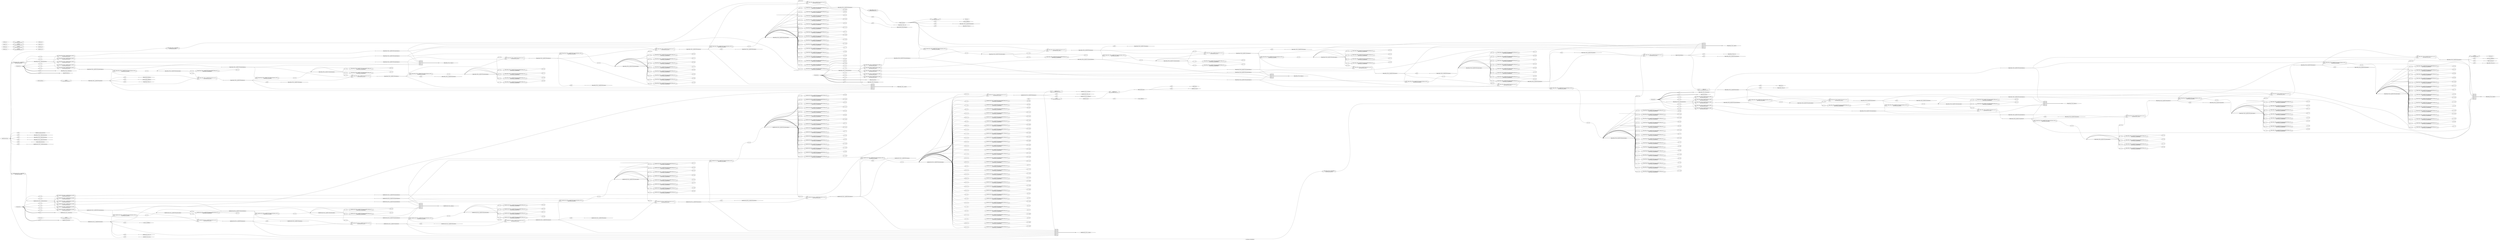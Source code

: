 digraph "adc_clkgen_with_edgedetect" {
label="adc_clkgen_with_edgedetect";
rankdir="LR";
remincross=true;
n1 [ shape=octagon, label="clk_comp_out", color="black", fontcolor="black" ];
n2 [ shape=diamond, label="clk_comp_unbuffered_w", color="black", fontcolor="black" ];
n3 [ shape=octagon, label="clk_dig_out", color="black", fontcolor="black" ];
n4 [ shape=diamond, label="clk_dig_unbuffered_w", color="black", fontcolor="black" ];
n5 [ shape=diamond, label="clkgen.clk_comp_out", color="black", fontcolor="black" ];
n6 [ shape=diamond, label="clkgen.clk_dig_delayed_w", color="black", fontcolor="black" ];
n7 [ shape=diamond, label="clkgen.clk_dig_out", color="black", fontcolor="black" ];
n8 [ shape=diamond, label="clkgen.delay_155ns_1.bypass_w", color="black", fontcolor="black" ];
n9 [ shape=diamond, label="clkgen.delay_155ns_1.dlycontrol_in", color="black", fontcolor="black" ];
n10 [ shape=diamond, label="clkgen.delay_155ns_1.enable_dlycontrol_in", color="black", fontcolor="black" ];
n11 [ shape=diamond, label="clkgen.delay_155ns_1.enable_dlycontrol_w", color="black", fontcolor="black" ];
n12 [ shape=diamond, label="clkgen.delay_155ns_1.genblk1[0].dly_binary.bypass_in", color="black", fontcolor="black" ];
n13 [ shape=diamond, label="clkgen.delay_155ns_1.genblk1[0].dly_binary.in", color="black", fontcolor="black" ];
n14 [ shape=diamond, label="clkgen.delay_155ns_1.genblk1[0].dly_binary.out", color="black", fontcolor="black" ];
n15 [ shape=diamond, label="clkgen.delay_155ns_1.genblk1[0].dly_binary.signal_w", color="black", fontcolor="black" ];
n16 [ shape=diamond, label="clkgen.delay_155ns_1.genblk1[1].dly_binary.bypass_in", color="black", fontcolor="black" ];
n17 [ shape=diamond, label="clkgen.delay_155ns_1.genblk1[1].dly_binary.in", color="black", fontcolor="black" ];
n18 [ shape=diamond, label="clkgen.delay_155ns_1.genblk1[1].dly_binary.out", color="black", fontcolor="black" ];
n19 [ shape=diamond, label="clkgen.delay_155ns_1.genblk1[1].dly_binary.signal_w", color="black", fontcolor="black" ];
n20 [ shape=diamond, label="clkgen.delay_155ns_1.genblk1[2].dly_binary.bypass_in", color="black", fontcolor="black" ];
n21 [ shape=diamond, label="clkgen.delay_155ns_1.genblk1[2].dly_binary.in", color="black", fontcolor="black" ];
n22 [ shape=diamond, label="clkgen.delay_155ns_1.genblk1[2].dly_binary.out", color="black", fontcolor="black" ];
n23 [ shape=diamond, label="clkgen.delay_155ns_1.genblk1[2].dly_binary.signal_w", color="black", fontcolor="black" ];
n24 [ shape=diamond, label="clkgen.delay_155ns_1.genblk1[3].dly_binary.bypass_in", color="black", fontcolor="black" ];
n25 [ shape=diamond, label="clkgen.delay_155ns_1.genblk1[3].dly_binary.in", color="black", fontcolor="black" ];
n26 [ shape=diamond, label="clkgen.delay_155ns_1.genblk1[3].dly_binary.out", color="black", fontcolor="black" ];
n27 [ shape=diamond, label="clkgen.delay_155ns_1.genblk1[3].dly_binary.signal_w", color="black", fontcolor="black" ];
n28 [ shape=diamond, label="clkgen.delay_155ns_1.genblk1[4].dly_binary.bypass_in", color="black", fontcolor="black" ];
n29 [ shape=diamond, label="clkgen.delay_155ns_1.genblk1[4].dly_binary.in", color="black", fontcolor="black" ];
n30 [ shape=diamond, label="clkgen.delay_155ns_1.genblk1[4].dly_binary.out", color="black", fontcolor="black" ];
n31 [ shape=diamond, label="clkgen.delay_155ns_1.genblk1[4].dly_binary.signal_w", color="black", fontcolor="black" ];
n32 [ shape=diamond, label="clkgen.delay_155ns_1.in", color="black", fontcolor="black" ];
n33 [ shape=diamond, label="clkgen.delay_155ns_1.out", color="black", fontcolor="black" ];
n34 [ shape=diamond, label="clkgen.delay_155ns_1.signal_w", color="black", fontcolor="black" ];
n35 [ shape=diamond, label="clkgen.delay_155ns_2.bypass_w", color="black", fontcolor="black" ];
n36 [ shape=diamond, label="clkgen.delay_155ns_2.dlycontrol_in", color="black", fontcolor="black" ];
n37 [ shape=diamond, label="clkgen.delay_155ns_2.enable_dlycontrol_in", color="black", fontcolor="black" ];
n38 [ shape=diamond, label="clkgen.delay_155ns_2.enable_dlycontrol_w", color="black", fontcolor="black" ];
n39 [ shape=diamond, label="clkgen.delay_155ns_2.genblk1[0].dly_binary.bypass_in", color="black", fontcolor="black" ];
n40 [ shape=diamond, label="clkgen.delay_155ns_2.genblk1[0].dly_binary.in", color="black", fontcolor="black" ];
n41 [ shape=diamond, label="clkgen.delay_155ns_2.genblk1[0].dly_binary.out", color="black", fontcolor="black" ];
n42 [ shape=diamond, label="clkgen.delay_155ns_2.genblk1[0].dly_binary.signal_w", color="black", fontcolor="black" ];
n43 [ shape=diamond, label="clkgen.delay_155ns_2.genblk1[1].dly_binary.bypass_in", color="black", fontcolor="black" ];
n44 [ shape=diamond, label="clkgen.delay_155ns_2.genblk1[1].dly_binary.in", color="black", fontcolor="black" ];
n45 [ shape=diamond, label="clkgen.delay_155ns_2.genblk1[1].dly_binary.out", color="black", fontcolor="black" ];
n46 [ shape=diamond, label="clkgen.delay_155ns_2.genblk1[1].dly_binary.signal_w", color="black", fontcolor="black" ];
n47 [ shape=diamond, label="clkgen.delay_155ns_2.genblk1[2].dly_binary.bypass_in", color="black", fontcolor="black" ];
n48 [ shape=diamond, label="clkgen.delay_155ns_2.genblk1[2].dly_binary.in", color="black", fontcolor="black" ];
n49 [ shape=diamond, label="clkgen.delay_155ns_2.genblk1[2].dly_binary.out", color="black", fontcolor="black" ];
n50 [ shape=diamond, label="clkgen.delay_155ns_2.genblk1[2].dly_binary.signal_w", color="black", fontcolor="black" ];
n51 [ shape=diamond, label="clkgen.delay_155ns_2.genblk1[3].dly_binary.bypass_in", color="black", fontcolor="black" ];
n52 [ shape=diamond, label="clkgen.delay_155ns_2.genblk1[3].dly_binary.in", color="black", fontcolor="black" ];
n53 [ shape=diamond, label="clkgen.delay_155ns_2.genblk1[3].dly_binary.out", color="black", fontcolor="black" ];
n54 [ shape=diamond, label="clkgen.delay_155ns_2.genblk1[3].dly_binary.signal_w", color="black", fontcolor="black" ];
n55 [ shape=diamond, label="clkgen.delay_155ns_2.genblk1[4].dly_binary.bypass_in", color="black", fontcolor="black" ];
n56 [ shape=diamond, label="clkgen.delay_155ns_2.genblk1[4].dly_binary.in", color="black", fontcolor="black" ];
n57 [ shape=diamond, label="clkgen.delay_155ns_2.genblk1[4].dly_binary.out", color="black", fontcolor="black" ];
n58 [ shape=diamond, label="clkgen.delay_155ns_2.genblk1[4].dly_binary.signal_w", color="black", fontcolor="black" ];
n59 [ shape=diamond, label="clkgen.delay_155ns_2.in", color="black", fontcolor="black" ];
n60 [ shape=diamond, label="clkgen.delay_155ns_2.out", color="black", fontcolor="black" ];
n61 [ shape=diamond, label="clkgen.delay_155ns_2.signal_w", color="black", fontcolor="black" ];
n62 [ shape=diamond, label="clkgen.delay_155ns_3.bypass_w", color="black", fontcolor="black" ];
n63 [ shape=diamond, label="clkgen.delay_155ns_3.dlycontrol_in", color="black", fontcolor="black" ];
n64 [ shape=diamond, label="clkgen.delay_155ns_3.enable_dlycontrol_in", color="black", fontcolor="black" ];
n65 [ shape=diamond, label="clkgen.delay_155ns_3.enable_dlycontrol_w", color="black", fontcolor="black" ];
n66 [ shape=diamond, label="clkgen.delay_155ns_3.genblk1[0].dly_binary.bypass_in", color="black", fontcolor="black" ];
n67 [ shape=diamond, label="clkgen.delay_155ns_3.genblk1[0].dly_binary.in", color="black", fontcolor="black" ];
n68 [ shape=diamond, label="clkgen.delay_155ns_3.genblk1[0].dly_binary.out", color="black", fontcolor="black" ];
n69 [ shape=diamond, label="clkgen.delay_155ns_3.genblk1[0].dly_binary.signal_w", color="black", fontcolor="black" ];
n70 [ shape=diamond, label="clkgen.delay_155ns_3.genblk1[1].dly_binary.bypass_in", color="black", fontcolor="black" ];
n71 [ shape=diamond, label="clkgen.delay_155ns_3.genblk1[1].dly_binary.in", color="black", fontcolor="black" ];
n72 [ shape=diamond, label="clkgen.delay_155ns_3.genblk1[1].dly_binary.out", color="black", fontcolor="black" ];
n73 [ shape=diamond, label="clkgen.delay_155ns_3.genblk1[1].dly_binary.signal_w", color="black", fontcolor="black" ];
n74 [ shape=diamond, label="clkgen.delay_155ns_3.genblk1[2].dly_binary.bypass_in", color="black", fontcolor="black" ];
n75 [ shape=diamond, label="clkgen.delay_155ns_3.genblk1[2].dly_binary.in", color="black", fontcolor="black" ];
n76 [ shape=diamond, label="clkgen.delay_155ns_3.genblk1[2].dly_binary.out", color="black", fontcolor="black" ];
n77 [ shape=diamond, label="clkgen.delay_155ns_3.genblk1[2].dly_binary.signal_w", color="black", fontcolor="black" ];
n78 [ shape=diamond, label="clkgen.delay_155ns_3.genblk1[3].dly_binary.bypass_in", color="black", fontcolor="black" ];
n79 [ shape=diamond, label="clkgen.delay_155ns_3.genblk1[3].dly_binary.in", color="black", fontcolor="black" ];
n80 [ shape=diamond, label="clkgen.delay_155ns_3.genblk1[3].dly_binary.out", color="black", fontcolor="black" ];
n81 [ shape=diamond, label="clkgen.delay_155ns_3.genblk1[3].dly_binary.signal_w", color="black", fontcolor="black" ];
n82 [ shape=diamond, label="clkgen.delay_155ns_3.genblk1[4].dly_binary.bypass_in", color="black", fontcolor="black" ];
n83 [ shape=diamond, label="clkgen.delay_155ns_3.genblk1[4].dly_binary.in", color="black", fontcolor="black" ];
n84 [ shape=diamond, label="clkgen.delay_155ns_3.genblk1[4].dly_binary.out", color="black", fontcolor="black" ];
n85 [ shape=diamond, label="clkgen.delay_155ns_3.genblk1[4].dly_binary.signal_w", color="black", fontcolor="black" ];
n86 [ shape=diamond, label="clkgen.delay_155ns_3.in", color="black", fontcolor="black" ];
n87 [ shape=diamond, label="clkgen.delay_155ns_3.out", color="black", fontcolor="black" ];
n88 [ shape=diamond, label="clkgen.delay_155ns_3.signal_w", color="black", fontcolor="black" ];
n89 [ shape=diamond, label="clkgen.dlycontrol1_in", color="black", fontcolor="black" ];
n90 [ shape=diamond, label="clkgen.dlycontrol2_in", color="black", fontcolor="black" ];
n91 [ shape=diamond, label="clkgen.dlycontrol3_in", color="black", fontcolor="black" ];
n92 [ shape=diamond, label="clkgen.enable_dlycontrol_in", color="black", fontcolor="black" ];
n93 [ shape=diamond, label="clkgen.enable_loop_in", color="black", fontcolor="black" ];
n94 [ shape=diamond, label="clkgen.ndecision_finish_delayed_w", color="black", fontcolor="black" ];
n95 [ shape=diamond, label="clkgen.ndecision_finish_in", color="black", fontcolor="black" ];
n96 [ shape=diamond, label="clkgen.net1_w", color="black", fontcolor="black" ];
n97 [ shape=octagon, label="dlycontrol1_in", color="black", fontcolor="black" ];
n98 [ shape=octagon, label="dlycontrol2_in", color="black", fontcolor="black" ];
n99 [ shape=octagon, label="dlycontrol3_in", color="black", fontcolor="black" ];
n100 [ shape=octagon, label="dlycontrol4_in", color="black", fontcolor="black" ];
n101 [ shape=diamond, label="edgedetect.dly_315ns_1.bypass_w", color="black", fontcolor="black" ];
n102 [ shape=diamond, label="edgedetect.dly_315ns_1.dlycontrol_in", color="black", fontcolor="black" ];
n103 [ shape=diamond, label="edgedetect.dly_315ns_1.enable_dlycontrol_in", color="black", fontcolor="black" ];
n104 [ shape=diamond, label="edgedetect.dly_315ns_1.enable_dlycontrol_w", color="black", fontcolor="black" ];
n105 [ shape=diamond, label="edgedetect.dly_315ns_1.genblk1[0].dly_binary.bypass_in", color="black", fontcolor="black" ];
n106 [ shape=diamond, label="edgedetect.dly_315ns_1.genblk1[0].dly_binary.in", color="black", fontcolor="black" ];
n107 [ shape=diamond, label="edgedetect.dly_315ns_1.genblk1[0].dly_binary.out", color="black", fontcolor="black" ];
n108 [ shape=diamond, label="edgedetect.dly_315ns_1.genblk1[0].dly_binary.signal_w", color="black", fontcolor="black" ];
n109 [ shape=diamond, label="edgedetect.dly_315ns_1.genblk1[1].dly_binary.bypass_in", color="black", fontcolor="black" ];
n110 [ shape=diamond, label="edgedetect.dly_315ns_1.genblk1[1].dly_binary.in", color="black", fontcolor="black" ];
n111 [ shape=diamond, label="edgedetect.dly_315ns_1.genblk1[1].dly_binary.out", color="black", fontcolor="black" ];
n112 [ shape=diamond, label="edgedetect.dly_315ns_1.genblk1[1].dly_binary.signal_w", color="black", fontcolor="black" ];
n113 [ shape=diamond, label="edgedetect.dly_315ns_1.genblk1[2].dly_binary.bypass_in", color="black", fontcolor="black" ];
n114 [ shape=diamond, label="edgedetect.dly_315ns_1.genblk1[2].dly_binary.in", color="black", fontcolor="black" ];
n115 [ shape=diamond, label="edgedetect.dly_315ns_1.genblk1[2].dly_binary.out", color="black", fontcolor="black" ];
n116 [ shape=diamond, label="edgedetect.dly_315ns_1.genblk1[2].dly_binary.signal_w", color="black", fontcolor="black" ];
n117 [ shape=diamond, label="edgedetect.dly_315ns_1.genblk1[3].dly_binary.bypass_in", color="black", fontcolor="black" ];
n118 [ shape=diamond, label="edgedetect.dly_315ns_1.genblk1[3].dly_binary.in", color="black", fontcolor="black" ];
n119 [ shape=diamond, label="edgedetect.dly_315ns_1.genblk1[3].dly_binary.out", color="black", fontcolor="black" ];
n120 [ shape=diamond, label="edgedetect.dly_315ns_1.genblk1[3].dly_binary.signal_w", color="black", fontcolor="black" ];
n121 [ shape=diamond, label="edgedetect.dly_315ns_1.genblk1[4].dly_binary.bypass_in", color="black", fontcolor="black" ];
n122 [ shape=diamond, label="edgedetect.dly_315ns_1.genblk1[4].dly_binary.in", color="black", fontcolor="black" ];
n123 [ shape=diamond, label="edgedetect.dly_315ns_1.genblk1[4].dly_binary.out", color="black", fontcolor="black" ];
n124 [ shape=diamond, label="edgedetect.dly_315ns_1.genblk1[4].dly_binary.signal_w", color="black", fontcolor="black" ];
n125 [ shape=diamond, label="edgedetect.dly_315ns_1.genblk1[5].dly_binary.bypass_in", color="black", fontcolor="black" ];
n126 [ shape=diamond, label="edgedetect.dly_315ns_1.genblk1[5].dly_binary.in", color="black", fontcolor="black" ];
n127 [ shape=diamond, label="edgedetect.dly_315ns_1.genblk1[5].dly_binary.out", color="black", fontcolor="black" ];
n128 [ shape=diamond, label="edgedetect.dly_315ns_1.genblk1[5].dly_binary.signal_w", color="black", fontcolor="black" ];
n129 [ shape=diamond, label="edgedetect.dly_315ns_1.in", color="black", fontcolor="black" ];
n130 [ shape=diamond, label="edgedetect.dly_315ns_1.out", color="black", fontcolor="black" ];
n131 [ shape=diamond, label="edgedetect.dly_315ns_1.signal_w", color="black", fontcolor="black" ];
n132 [ shape=diamond, label="edgedetect.dlycontrol_in", color="black", fontcolor="black" ];
n133 [ shape=diamond, label="edgedetect.ena_in", color="black", fontcolor="black" ];
n134 [ shape=diamond, label="edgedetect.ena_out", color="black", fontcolor="black" ];
n135 [ shape=diamond, label="edgedetect.enable_dlycontrol_in", color="black", fontcolor="black" ];
n136 [ shape=diamond, label="edgedetect.start_conv_delayed_w", color="black", fontcolor="black" ];
n137 [ shape=diamond, label="edgedetect.start_conv_edge_w", color="black", fontcolor="black" ];
n138 [ shape=diamond, label="edgedetect.start_conv_in", color="black", fontcolor="black" ];
n139 [ shape=octagon, label="ena_in", color="black", fontcolor="black" ];
n140 [ shape=diamond, label="ena_in_buffered_w", color="black", fontcolor="black" ];
n141 [ shape=octagon, label="enable_dlycontrol_in", color="black", fontcolor="black" ];
n142 [ shape=diamond, label="enable_loop_w", color="black", fontcolor="black" ];
n143 [ shape=diamond, label="ndecision_finish_buffered_w", color="black", fontcolor="black" ];
n144 [ shape=octagon, label="ndecision_finish_in", color="black", fontcolor="black" ];
n145 [ shape=octagon, label="nsample_n_in", color="black", fontcolor="black" ];
n146 [ shape=octagon, label="nsample_n_out", color="black", fontcolor="black" ];
n147 [ shape=octagon, label="nsample_p_in", color="black", fontcolor="black" ];
n148 [ shape=octagon, label="nsample_p_out", color="black", fontcolor="black" ];
n149 [ shape=octagon, label="sample_n_in", color="black", fontcolor="black" ];
n150 [ shape=octagon, label="sample_n_out", color="black", fontcolor="black" ];
n151 [ shape=octagon, label="sample_p_in", color="black", fontcolor="black" ];
n152 [ shape=octagon, label="sample_p_out", color="black", fontcolor="black" ];
n153 [ shape=diamond, label="start_conv_buffered_w", color="black", fontcolor="black" ];
n154 [ shape=octagon, label="start_conv_in", color="black", fontcolor="black" ];
c157 [ shape=record, label="{{<p155> A}|clkgen.clkdig_inverter\nsky130_fd_sc_hd__inv_2|{<p156> Y}}" ];
c159 [ shape=record, label="{{<p155> A}|clkgen.delay_155ns_1.enablebuffer\nsky130_fd_sc_hd__buf_4|{<p158> X}}" ];
c161 [ shape=record, label="{{<p155> A|<p160> B}|clkgen.delay_155ns_1.genblk1[0].bypass_enable\nsky130_fd_sc_hd__and2_1|{<p158> X}}" ];
x0 [ shape=record, style=rounded, label="<s0> 0:0 - 0:0 " ];
x0:e -> c161:p160:w [arrowhead=odiamond, arrowtail=odiamond, dir=both, color="black", label=""];
c163 [ shape=record, label="{{<p162> A_N|<p160> B}|clkgen.delay_155ns_1.genblk1[0].dly_binary.and_bypass_switch\nsky130_fd_sc_hd__and2b_1|{<p158> X}}" ];
x1 [ shape=record, style=rounded, label="<s0> 0:0 - 0:0 " ];
c163:p158:e -> x1:w [arrowhead=odiamond, arrowtail=odiamond, dir=both, color="black", label=""];
c166 [ shape=record, label="{{<p164> in}|clkgen.delay_155ns_1.genblk1[0].dly_binary.genblk1[0].delay_unit\nsky130_mm_sc_hd_dlyPoly5ns|{<p165> out}}" ];
x2 [ shape=record, style=rounded, label="<s0> 0:0 - 0:0 " ];
x2:e -> c166:p164:w [arrowhead=odiamond, arrowtail=odiamond, dir=both, color="black", label=""];
x3 [ shape=record, style=rounded, label="<s0> 0:0 - 1:1 " ];
c166:p165:e -> x3:w [arrowhead=odiamond, arrowtail=odiamond, dir=both, color="black", label=""];
c170 [ shape=record, label="{{<p167> A0|<p168> A1|<p169> S}|clkgen.delay_155ns_1.genblk1[0].dly_binary.out_mux\nsky130_fd_sc_hd__mux2_1|{<p158> X}}" ];
x4 [ shape=record, style=rounded, label="<s0> 1:1 - 0:0 " ];
x4:e -> c170:p167:w [arrowhead=odiamond, arrowtail=odiamond, dir=both, color="black", label=""];
c171 [ shape=record, label="{{<p155> A|<p160> B}|clkgen.delay_155ns_1.genblk1[1].bypass_enable\nsky130_fd_sc_hd__and2_1|{<p158> X}}" ];
x5 [ shape=record, style=rounded, label="<s0> 1:1 - 0:0 " ];
x5:e -> c171:p160:w [arrowhead=odiamond, arrowtail=odiamond, dir=both, color="black", label=""];
c172 [ shape=record, label="{{<p162> A_N|<p160> B}|clkgen.delay_155ns_1.genblk1[1].dly_binary.and_bypass_switch\nsky130_fd_sc_hd__and2b_1|{<p158> X}}" ];
x6 [ shape=record, style=rounded, label="<s0> 0:0 - 0:0 " ];
c172:p158:e -> x6:w [arrowhead=odiamond, arrowtail=odiamond, dir=both, color="black", label=""];
c173 [ shape=record, label="{{<p164> in}|clkgen.delay_155ns_1.genblk1[1].dly_binary.genblk1[0].delay_unit\nsky130_mm_sc_hd_dlyPoly5ns|{<p165> out}}" ];
x7 [ shape=record, style=rounded, label="<s0> 0:0 - 0:0 " ];
x7:e -> c173:p164:w [arrowhead=odiamond, arrowtail=odiamond, dir=both, color="black", label=""];
x8 [ shape=record, style=rounded, label="<s0> 0:0 - 1:1 " ];
c173:p165:e -> x8:w [arrowhead=odiamond, arrowtail=odiamond, dir=both, color="black", label=""];
c174 [ shape=record, label="{{<p164> in}|clkgen.delay_155ns_1.genblk1[1].dly_binary.genblk1[1].delay_unit\nsky130_mm_sc_hd_dlyPoly5ns|{<p165> out}}" ];
x9 [ shape=record, style=rounded, label="<s0> 1:1 - 0:0 " ];
x9:e -> c174:p164:w [arrowhead=odiamond, arrowtail=odiamond, dir=both, color="black", label=""];
x10 [ shape=record, style=rounded, label="<s0> 0:0 - 2:2 " ];
c174:p165:e -> x10:w [arrowhead=odiamond, arrowtail=odiamond, dir=both, color="black", label=""];
c175 [ shape=record, label="{{<p167> A0|<p168> A1|<p169> S}|clkgen.delay_155ns_1.genblk1[1].dly_binary.out_mux\nsky130_fd_sc_hd__mux2_1|{<p158> X}}" ];
x11 [ shape=record, style=rounded, label="<s0> 2:2 - 0:0 " ];
x11:e -> c175:p167:w [arrowhead=odiamond, arrowtail=odiamond, dir=both, color="black", label=""];
c176 [ shape=record, label="{{<p155> A|<p160> B}|clkgen.delay_155ns_1.genblk1[2].bypass_enable\nsky130_fd_sc_hd__and2_1|{<p158> X}}" ];
x12 [ shape=record, style=rounded, label="<s0> 2:2 - 0:0 " ];
x12:e -> c176:p160:w [arrowhead=odiamond, arrowtail=odiamond, dir=both, color="black", label=""];
c177 [ shape=record, label="{{<p162> A_N|<p160> B}|clkgen.delay_155ns_1.genblk1[2].dly_binary.and_bypass_switch\nsky130_fd_sc_hd__and2b_1|{<p158> X}}" ];
x13 [ shape=record, style=rounded, label="<s0> 0:0 - 0:0 " ];
c177:p158:e -> x13:w [arrowhead=odiamond, arrowtail=odiamond, dir=both, color="black", label=""];
c178 [ shape=record, label="{{<p164> in}|clkgen.delay_155ns_1.genblk1[2].dly_binary.genblk1[0].delay_unit\nsky130_mm_sc_hd_dlyPoly5ns|{<p165> out}}" ];
x14 [ shape=record, style=rounded, label="<s0> 0:0 - 0:0 " ];
x14:e -> c178:p164:w [arrowhead=odiamond, arrowtail=odiamond, dir=both, color="black", label=""];
x15 [ shape=record, style=rounded, label="<s0> 0:0 - 1:1 " ];
c178:p165:e -> x15:w [arrowhead=odiamond, arrowtail=odiamond, dir=both, color="black", label=""];
c179 [ shape=record, label="{{<p164> in}|clkgen.delay_155ns_1.genblk1[2].dly_binary.genblk1[1].delay_unit\nsky130_mm_sc_hd_dlyPoly5ns|{<p165> out}}" ];
x16 [ shape=record, style=rounded, label="<s0> 1:1 - 0:0 " ];
x16:e -> c179:p164:w [arrowhead=odiamond, arrowtail=odiamond, dir=both, color="black", label=""];
x17 [ shape=record, style=rounded, label="<s0> 0:0 - 2:2 " ];
c179:p165:e -> x17:w [arrowhead=odiamond, arrowtail=odiamond, dir=both, color="black", label=""];
c180 [ shape=record, label="{{<p164> in}|clkgen.delay_155ns_1.genblk1[2].dly_binary.genblk1[2].delay_unit\nsky130_mm_sc_hd_dlyPoly5ns|{<p165> out}}" ];
x18 [ shape=record, style=rounded, label="<s0> 2:2 - 0:0 " ];
x18:e -> c180:p164:w [arrowhead=odiamond, arrowtail=odiamond, dir=both, color="black", label=""];
x19 [ shape=record, style=rounded, label="<s0> 0:0 - 3:3 " ];
c180:p165:e -> x19:w [arrowhead=odiamond, arrowtail=odiamond, dir=both, color="black", label=""];
c181 [ shape=record, label="{{<p164> in}|clkgen.delay_155ns_1.genblk1[2].dly_binary.genblk1[3].delay_unit\nsky130_mm_sc_hd_dlyPoly5ns|{<p165> out}}" ];
x20 [ shape=record, style=rounded, label="<s0> 3:3 - 0:0 " ];
x20:e -> c181:p164:w [arrowhead=odiamond, arrowtail=odiamond, dir=both, color="black", label=""];
x21 [ shape=record, style=rounded, label="<s0> 0:0 - 4:4 " ];
c181:p165:e -> x21:w [arrowhead=odiamond, arrowtail=odiamond, dir=both, color="black", label=""];
c182 [ shape=record, label="{{<p167> A0|<p168> A1|<p169> S}|clkgen.delay_155ns_1.genblk1[2].dly_binary.out_mux\nsky130_fd_sc_hd__mux2_1|{<p158> X}}" ];
x22 [ shape=record, style=rounded, label="<s0> 4:4 - 0:0 " ];
x22:e -> c182:p167:w [arrowhead=odiamond, arrowtail=odiamond, dir=both, color="black", label=""];
c183 [ shape=record, label="{{<p155> A|<p160> B}|clkgen.delay_155ns_1.genblk1[3].bypass_enable\nsky130_fd_sc_hd__and2_1|{<p158> X}}" ];
x23 [ shape=record, style=rounded, label="<s0> 3:3 - 0:0 " ];
x23:e -> c183:p160:w [arrowhead=odiamond, arrowtail=odiamond, dir=both, color="black", label=""];
c184 [ shape=record, label="{{<p162> A_N|<p160> B}|clkgen.delay_155ns_1.genblk1[3].dly_binary.and_bypass_switch\nsky130_fd_sc_hd__and2b_1|{<p158> X}}" ];
x24 [ shape=record, style=rounded, label="<s0> 0:0 - 0:0 " ];
c184:p158:e -> x24:w [arrowhead=odiamond, arrowtail=odiamond, dir=both, color="black", label=""];
c185 [ shape=record, label="{{<p164> in}|clkgen.delay_155ns_1.genblk1[3].dly_binary.genblk1[0].delay_unit\nsky130_mm_sc_hd_dlyPoly5ns|{<p165> out}}" ];
x25 [ shape=record, style=rounded, label="<s0> 0:0 - 0:0 " ];
x25:e -> c185:p164:w [arrowhead=odiamond, arrowtail=odiamond, dir=both, color="black", label=""];
x26 [ shape=record, style=rounded, label="<s0> 0:0 - 1:1 " ];
c185:p165:e -> x26:w [arrowhead=odiamond, arrowtail=odiamond, dir=both, color="black", label=""];
c186 [ shape=record, label="{{<p164> in}|clkgen.delay_155ns_1.genblk1[3].dly_binary.genblk1[1].delay_unit\nsky130_mm_sc_hd_dlyPoly5ns|{<p165> out}}" ];
x27 [ shape=record, style=rounded, label="<s0> 1:1 - 0:0 " ];
x27:e -> c186:p164:w [arrowhead=odiamond, arrowtail=odiamond, dir=both, color="black", label=""];
x28 [ shape=record, style=rounded, label="<s0> 0:0 - 2:2 " ];
c186:p165:e -> x28:w [arrowhead=odiamond, arrowtail=odiamond, dir=both, color="black", label=""];
c187 [ shape=record, label="{{<p164> in}|clkgen.delay_155ns_1.genblk1[3].dly_binary.genblk1[2].delay_unit\nsky130_mm_sc_hd_dlyPoly5ns|{<p165> out}}" ];
x29 [ shape=record, style=rounded, label="<s0> 2:2 - 0:0 " ];
x29:e -> c187:p164:w [arrowhead=odiamond, arrowtail=odiamond, dir=both, color="black", label=""];
x30 [ shape=record, style=rounded, label="<s0> 0:0 - 3:3 " ];
c187:p165:e -> x30:w [arrowhead=odiamond, arrowtail=odiamond, dir=both, color="black", label=""];
c188 [ shape=record, label="{{<p164> in}|clkgen.delay_155ns_1.genblk1[3].dly_binary.genblk1[3].delay_unit\nsky130_mm_sc_hd_dlyPoly5ns|{<p165> out}}" ];
x31 [ shape=record, style=rounded, label="<s0> 3:3 - 0:0 " ];
x31:e -> c188:p164:w [arrowhead=odiamond, arrowtail=odiamond, dir=both, color="black", label=""];
x32 [ shape=record, style=rounded, label="<s0> 0:0 - 4:4 " ];
c188:p165:e -> x32:w [arrowhead=odiamond, arrowtail=odiamond, dir=both, color="black", label=""];
c189 [ shape=record, label="{{<p164> in}|clkgen.delay_155ns_1.genblk1[3].dly_binary.genblk1[4].delay_unit\nsky130_mm_sc_hd_dlyPoly5ns|{<p165> out}}" ];
x33 [ shape=record, style=rounded, label="<s0> 4:4 - 0:0 " ];
x33:e -> c189:p164:w [arrowhead=odiamond, arrowtail=odiamond, dir=both, color="black", label=""];
x34 [ shape=record, style=rounded, label="<s0> 0:0 - 5:5 " ];
c189:p165:e -> x34:w [arrowhead=odiamond, arrowtail=odiamond, dir=both, color="black", label=""];
c190 [ shape=record, label="{{<p164> in}|clkgen.delay_155ns_1.genblk1[3].dly_binary.genblk1[5].delay_unit\nsky130_mm_sc_hd_dlyPoly5ns|{<p165> out}}" ];
x35 [ shape=record, style=rounded, label="<s0> 5:5 - 0:0 " ];
x35:e -> c190:p164:w [arrowhead=odiamond, arrowtail=odiamond, dir=both, color="black", label=""];
x36 [ shape=record, style=rounded, label="<s0> 0:0 - 6:6 " ];
c190:p165:e -> x36:w [arrowhead=odiamond, arrowtail=odiamond, dir=both, color="black", label=""];
c191 [ shape=record, label="{{<p164> in}|clkgen.delay_155ns_1.genblk1[3].dly_binary.genblk1[6].delay_unit\nsky130_mm_sc_hd_dlyPoly5ns|{<p165> out}}" ];
x37 [ shape=record, style=rounded, label="<s0> 6:6 - 0:0 " ];
x37:e -> c191:p164:w [arrowhead=odiamond, arrowtail=odiamond, dir=both, color="black", label=""];
x38 [ shape=record, style=rounded, label="<s0> 0:0 - 7:7 " ];
c191:p165:e -> x38:w [arrowhead=odiamond, arrowtail=odiamond, dir=both, color="black", label=""];
c192 [ shape=record, label="{{<p164> in}|clkgen.delay_155ns_1.genblk1[3].dly_binary.genblk1[7].delay_unit\nsky130_mm_sc_hd_dlyPoly5ns|{<p165> out}}" ];
x39 [ shape=record, style=rounded, label="<s0> 7:7 - 0:0 " ];
x39:e -> c192:p164:w [arrowhead=odiamond, arrowtail=odiamond, dir=both, color="black", label=""];
x40 [ shape=record, style=rounded, label="<s0> 0:0 - 8:8 " ];
c192:p165:e -> x40:w [arrowhead=odiamond, arrowtail=odiamond, dir=both, color="black", label=""];
c193 [ shape=record, label="{{<p167> A0|<p168> A1|<p169> S}|clkgen.delay_155ns_1.genblk1[3].dly_binary.out_mux\nsky130_fd_sc_hd__mux2_1|{<p158> X}}" ];
x41 [ shape=record, style=rounded, label="<s0> 8:8 - 0:0 " ];
x41:e -> c193:p167:w [arrowhead=odiamond, arrowtail=odiamond, dir=both, color="black", label=""];
c194 [ shape=record, label="{{<p155> A|<p160> B}|clkgen.delay_155ns_1.genblk1[4].bypass_enable\nsky130_fd_sc_hd__and2_1|{<p158> X}}" ];
x42 [ shape=record, style=rounded, label="<s0> 4:4 - 0:0 " ];
x42:e -> c194:p160:w [arrowhead=odiamond, arrowtail=odiamond, dir=both, color="black", label=""];
c195 [ shape=record, label="{{<p162> A_N|<p160> B}|clkgen.delay_155ns_1.genblk1[4].dly_binary.and_bypass_switch\nsky130_fd_sc_hd__and2b_1|{<p158> X}}" ];
x43 [ shape=record, style=rounded, label="<s0> 0:0 - 0:0 " ];
c195:p158:e -> x43:w [arrowhead=odiamond, arrowtail=odiamond, dir=both, color="black", label=""];
c196 [ shape=record, label="{{<p164> in}|clkgen.delay_155ns_1.genblk1[4].dly_binary.genblk1[0].delay_unit\nsky130_mm_sc_hd_dlyPoly5ns|{<p165> out}}" ];
x44 [ shape=record, style=rounded, label="<s0> 0:0 - 0:0 " ];
x44:e -> c196:p164:w [arrowhead=odiamond, arrowtail=odiamond, dir=both, color="black", label=""];
x45 [ shape=record, style=rounded, label="<s0> 0:0 - 1:1 " ];
c196:p165:e -> x45:w [arrowhead=odiamond, arrowtail=odiamond, dir=both, color="black", label=""];
c197 [ shape=record, label="{{<p164> in}|clkgen.delay_155ns_1.genblk1[4].dly_binary.genblk1[10].delay_unit\nsky130_mm_sc_hd_dlyPoly5ns|{<p165> out}}" ];
x46 [ shape=record, style=rounded, label="<s0> 10:10 - 0:0 " ];
x46:e -> c197:p164:w [arrowhead=odiamond, arrowtail=odiamond, dir=both, color="black", label=""];
x47 [ shape=record, style=rounded, label="<s0> 0:0 - 11:11 " ];
c197:p165:e -> x47:w [arrowhead=odiamond, arrowtail=odiamond, dir=both, color="black", label=""];
c198 [ shape=record, label="{{<p164> in}|clkgen.delay_155ns_1.genblk1[4].dly_binary.genblk1[11].delay_unit\nsky130_mm_sc_hd_dlyPoly5ns|{<p165> out}}" ];
x48 [ shape=record, style=rounded, label="<s0> 11:11 - 0:0 " ];
x48:e -> c198:p164:w [arrowhead=odiamond, arrowtail=odiamond, dir=both, color="black", label=""];
x49 [ shape=record, style=rounded, label="<s0> 0:0 - 12:12 " ];
c198:p165:e -> x49:w [arrowhead=odiamond, arrowtail=odiamond, dir=both, color="black", label=""];
c199 [ shape=record, label="{{<p164> in}|clkgen.delay_155ns_1.genblk1[4].dly_binary.genblk1[12].delay_unit\nsky130_mm_sc_hd_dlyPoly5ns|{<p165> out}}" ];
x50 [ shape=record, style=rounded, label="<s0> 12:12 - 0:0 " ];
x50:e -> c199:p164:w [arrowhead=odiamond, arrowtail=odiamond, dir=both, color="black", label=""];
x51 [ shape=record, style=rounded, label="<s0> 0:0 - 13:13 " ];
c199:p165:e -> x51:w [arrowhead=odiamond, arrowtail=odiamond, dir=both, color="black", label=""];
c200 [ shape=record, label="{{<p164> in}|clkgen.delay_155ns_1.genblk1[4].dly_binary.genblk1[13].delay_unit\nsky130_mm_sc_hd_dlyPoly5ns|{<p165> out}}" ];
x52 [ shape=record, style=rounded, label="<s0> 13:13 - 0:0 " ];
x52:e -> c200:p164:w [arrowhead=odiamond, arrowtail=odiamond, dir=both, color="black", label=""];
x53 [ shape=record, style=rounded, label="<s0> 0:0 - 14:14 " ];
c200:p165:e -> x53:w [arrowhead=odiamond, arrowtail=odiamond, dir=both, color="black", label=""];
c201 [ shape=record, label="{{<p164> in}|clkgen.delay_155ns_1.genblk1[4].dly_binary.genblk1[14].delay_unit\nsky130_mm_sc_hd_dlyPoly5ns|{<p165> out}}" ];
x54 [ shape=record, style=rounded, label="<s0> 14:14 - 0:0 " ];
x54:e -> c201:p164:w [arrowhead=odiamond, arrowtail=odiamond, dir=both, color="black", label=""];
x55 [ shape=record, style=rounded, label="<s0> 0:0 - 15:15 " ];
c201:p165:e -> x55:w [arrowhead=odiamond, arrowtail=odiamond, dir=both, color="black", label=""];
c202 [ shape=record, label="{{<p164> in}|clkgen.delay_155ns_1.genblk1[4].dly_binary.genblk1[15].delay_unit\nsky130_mm_sc_hd_dlyPoly5ns|{<p165> out}}" ];
x56 [ shape=record, style=rounded, label="<s0> 15:15 - 0:0 " ];
x56:e -> c202:p164:w [arrowhead=odiamond, arrowtail=odiamond, dir=both, color="black", label=""];
x57 [ shape=record, style=rounded, label="<s0> 0:0 - 16:16 " ];
c202:p165:e -> x57:w [arrowhead=odiamond, arrowtail=odiamond, dir=both, color="black", label=""];
c203 [ shape=record, label="{{<p164> in}|clkgen.delay_155ns_1.genblk1[4].dly_binary.genblk1[1].delay_unit\nsky130_mm_sc_hd_dlyPoly5ns|{<p165> out}}" ];
x58 [ shape=record, style=rounded, label="<s0> 1:1 - 0:0 " ];
x58:e -> c203:p164:w [arrowhead=odiamond, arrowtail=odiamond, dir=both, color="black", label=""];
x59 [ shape=record, style=rounded, label="<s0> 0:0 - 2:2 " ];
c203:p165:e -> x59:w [arrowhead=odiamond, arrowtail=odiamond, dir=both, color="black", label=""];
c204 [ shape=record, label="{{<p164> in}|clkgen.delay_155ns_1.genblk1[4].dly_binary.genblk1[2].delay_unit\nsky130_mm_sc_hd_dlyPoly5ns|{<p165> out}}" ];
x60 [ shape=record, style=rounded, label="<s0> 2:2 - 0:0 " ];
x60:e -> c204:p164:w [arrowhead=odiamond, arrowtail=odiamond, dir=both, color="black", label=""];
x61 [ shape=record, style=rounded, label="<s0> 0:0 - 3:3 " ];
c204:p165:e -> x61:w [arrowhead=odiamond, arrowtail=odiamond, dir=both, color="black", label=""];
c205 [ shape=record, label="{{<p164> in}|clkgen.delay_155ns_1.genblk1[4].dly_binary.genblk1[3].delay_unit\nsky130_mm_sc_hd_dlyPoly5ns|{<p165> out}}" ];
x62 [ shape=record, style=rounded, label="<s0> 3:3 - 0:0 " ];
x62:e -> c205:p164:w [arrowhead=odiamond, arrowtail=odiamond, dir=both, color="black", label=""];
x63 [ shape=record, style=rounded, label="<s0> 0:0 - 4:4 " ];
c205:p165:e -> x63:w [arrowhead=odiamond, arrowtail=odiamond, dir=both, color="black", label=""];
c206 [ shape=record, label="{{<p164> in}|clkgen.delay_155ns_1.genblk1[4].dly_binary.genblk1[4].delay_unit\nsky130_mm_sc_hd_dlyPoly5ns|{<p165> out}}" ];
x64 [ shape=record, style=rounded, label="<s0> 4:4 - 0:0 " ];
x64:e -> c206:p164:w [arrowhead=odiamond, arrowtail=odiamond, dir=both, color="black", label=""];
x65 [ shape=record, style=rounded, label="<s0> 0:0 - 5:5 " ];
c206:p165:e -> x65:w [arrowhead=odiamond, arrowtail=odiamond, dir=both, color="black", label=""];
c207 [ shape=record, label="{{<p164> in}|clkgen.delay_155ns_1.genblk1[4].dly_binary.genblk1[5].delay_unit\nsky130_mm_sc_hd_dlyPoly5ns|{<p165> out}}" ];
x66 [ shape=record, style=rounded, label="<s0> 5:5 - 0:0 " ];
x66:e -> c207:p164:w [arrowhead=odiamond, arrowtail=odiamond, dir=both, color="black", label=""];
x67 [ shape=record, style=rounded, label="<s0> 0:0 - 6:6 " ];
c207:p165:e -> x67:w [arrowhead=odiamond, arrowtail=odiamond, dir=both, color="black", label=""];
c208 [ shape=record, label="{{<p164> in}|clkgen.delay_155ns_1.genblk1[4].dly_binary.genblk1[6].delay_unit\nsky130_mm_sc_hd_dlyPoly5ns|{<p165> out}}" ];
x68 [ shape=record, style=rounded, label="<s0> 6:6 - 0:0 " ];
x68:e -> c208:p164:w [arrowhead=odiamond, arrowtail=odiamond, dir=both, color="black", label=""];
x69 [ shape=record, style=rounded, label="<s0> 0:0 - 7:7 " ];
c208:p165:e -> x69:w [arrowhead=odiamond, arrowtail=odiamond, dir=both, color="black", label=""];
c209 [ shape=record, label="{{<p164> in}|clkgen.delay_155ns_1.genblk1[4].dly_binary.genblk1[7].delay_unit\nsky130_mm_sc_hd_dlyPoly5ns|{<p165> out}}" ];
x70 [ shape=record, style=rounded, label="<s0> 7:7 - 0:0 " ];
x70:e -> c209:p164:w [arrowhead=odiamond, arrowtail=odiamond, dir=both, color="black", label=""];
x71 [ shape=record, style=rounded, label="<s0> 0:0 - 8:8 " ];
c209:p165:e -> x71:w [arrowhead=odiamond, arrowtail=odiamond, dir=both, color="black", label=""];
c210 [ shape=record, label="{{<p164> in}|clkgen.delay_155ns_1.genblk1[4].dly_binary.genblk1[8].delay_unit\nsky130_mm_sc_hd_dlyPoly5ns|{<p165> out}}" ];
x72 [ shape=record, style=rounded, label="<s0> 8:8 - 0:0 " ];
x72:e -> c210:p164:w [arrowhead=odiamond, arrowtail=odiamond, dir=both, color="black", label=""];
x73 [ shape=record, style=rounded, label="<s0> 0:0 - 9:9 " ];
c210:p165:e -> x73:w [arrowhead=odiamond, arrowtail=odiamond, dir=both, color="black", label=""];
c211 [ shape=record, label="{{<p164> in}|clkgen.delay_155ns_1.genblk1[4].dly_binary.genblk1[9].delay_unit\nsky130_mm_sc_hd_dlyPoly5ns|{<p165> out}}" ];
x74 [ shape=record, style=rounded, label="<s0> 9:9 - 0:0 " ];
x74:e -> c211:p164:w [arrowhead=odiamond, arrowtail=odiamond, dir=both, color="black", label=""];
x75 [ shape=record, style=rounded, label="<s0> 0:0 - 10:10 " ];
c211:p165:e -> x75:w [arrowhead=odiamond, arrowtail=odiamond, dir=both, color="black", label=""];
c212 [ shape=record, label="{{<p167> A0|<p168> A1|<p169> S}|clkgen.delay_155ns_1.genblk1[4].dly_binary.out_mux\nsky130_fd_sc_hd__mux2_1|{<p158> X}}" ];
x76 [ shape=record, style=rounded, label="<s0> 16:16 - 0:0 " ];
x76:e -> c212:p167:w [arrowhead=odiamond, arrowtail=odiamond, dir=both, color="black", label=""];
c213 [ shape=record, label="{{<p155> A}|clkgen.delay_155ns_2.enablebuffer\nsky130_fd_sc_hd__buf_4|{<p158> X}}" ];
c214 [ shape=record, label="{{<p155> A|<p160> B}|clkgen.delay_155ns_2.genblk1[0].bypass_enable\nsky130_fd_sc_hd__and2_1|{<p158> X}}" ];
x77 [ shape=record, style=rounded, label="<s0> 0:0 - 0:0 " ];
x77:e -> c214:p160:w [arrowhead=odiamond, arrowtail=odiamond, dir=both, color="black", label=""];
c215 [ shape=record, label="{{<p162> A_N|<p160> B}|clkgen.delay_155ns_2.genblk1[0].dly_binary.and_bypass_switch\nsky130_fd_sc_hd__and2b_1|{<p158> X}}" ];
x78 [ shape=record, style=rounded, label="<s0> 0:0 - 0:0 " ];
c215:p158:e -> x78:w [arrowhead=odiamond, arrowtail=odiamond, dir=both, color="black", label=""];
c216 [ shape=record, label="{{<p164> in}|clkgen.delay_155ns_2.genblk1[0].dly_binary.genblk1[0].delay_unit\nsky130_mm_sc_hd_dlyPoly5ns|{<p165> out}}" ];
x79 [ shape=record, style=rounded, label="<s0> 0:0 - 0:0 " ];
x79:e -> c216:p164:w [arrowhead=odiamond, arrowtail=odiamond, dir=both, color="black", label=""];
x80 [ shape=record, style=rounded, label="<s0> 0:0 - 1:1 " ];
c216:p165:e -> x80:w [arrowhead=odiamond, arrowtail=odiamond, dir=both, color="black", label=""];
c217 [ shape=record, label="{{<p167> A0|<p168> A1|<p169> S}|clkgen.delay_155ns_2.genblk1[0].dly_binary.out_mux\nsky130_fd_sc_hd__mux2_1|{<p158> X}}" ];
x81 [ shape=record, style=rounded, label="<s0> 1:1 - 0:0 " ];
x81:e -> c217:p167:w [arrowhead=odiamond, arrowtail=odiamond, dir=both, color="black", label=""];
c218 [ shape=record, label="{{<p155> A|<p160> B}|clkgen.delay_155ns_2.genblk1[1].bypass_enable\nsky130_fd_sc_hd__and2_1|{<p158> X}}" ];
x82 [ shape=record, style=rounded, label="<s0> 1:1 - 0:0 " ];
x82:e -> c218:p160:w [arrowhead=odiamond, arrowtail=odiamond, dir=both, color="black", label=""];
c219 [ shape=record, label="{{<p162> A_N|<p160> B}|clkgen.delay_155ns_2.genblk1[1].dly_binary.and_bypass_switch\nsky130_fd_sc_hd__and2b_1|{<p158> X}}" ];
x83 [ shape=record, style=rounded, label="<s0> 0:0 - 0:0 " ];
c219:p158:e -> x83:w [arrowhead=odiamond, arrowtail=odiamond, dir=both, color="black", label=""];
c220 [ shape=record, label="{{<p164> in}|clkgen.delay_155ns_2.genblk1[1].dly_binary.genblk1[0].delay_unit\nsky130_mm_sc_hd_dlyPoly5ns|{<p165> out}}" ];
x84 [ shape=record, style=rounded, label="<s0> 0:0 - 0:0 " ];
x84:e -> c220:p164:w [arrowhead=odiamond, arrowtail=odiamond, dir=both, color="black", label=""];
x85 [ shape=record, style=rounded, label="<s0> 0:0 - 1:1 " ];
c220:p165:e -> x85:w [arrowhead=odiamond, arrowtail=odiamond, dir=both, color="black", label=""];
c221 [ shape=record, label="{{<p164> in}|clkgen.delay_155ns_2.genblk1[1].dly_binary.genblk1[1].delay_unit\nsky130_mm_sc_hd_dlyPoly5ns|{<p165> out}}" ];
x86 [ shape=record, style=rounded, label="<s0> 1:1 - 0:0 " ];
x86:e -> c221:p164:w [arrowhead=odiamond, arrowtail=odiamond, dir=both, color="black", label=""];
x87 [ shape=record, style=rounded, label="<s0> 0:0 - 2:2 " ];
c221:p165:e -> x87:w [arrowhead=odiamond, arrowtail=odiamond, dir=both, color="black", label=""];
c222 [ shape=record, label="{{<p167> A0|<p168> A1|<p169> S}|clkgen.delay_155ns_2.genblk1[1].dly_binary.out_mux\nsky130_fd_sc_hd__mux2_1|{<p158> X}}" ];
x88 [ shape=record, style=rounded, label="<s0> 2:2 - 0:0 " ];
x88:e -> c222:p167:w [arrowhead=odiamond, arrowtail=odiamond, dir=both, color="black", label=""];
c223 [ shape=record, label="{{<p155> A|<p160> B}|clkgen.delay_155ns_2.genblk1[2].bypass_enable\nsky130_fd_sc_hd__and2_1|{<p158> X}}" ];
x89 [ shape=record, style=rounded, label="<s0> 2:2 - 0:0 " ];
x89:e -> c223:p160:w [arrowhead=odiamond, arrowtail=odiamond, dir=both, color="black", label=""];
c224 [ shape=record, label="{{<p162> A_N|<p160> B}|clkgen.delay_155ns_2.genblk1[2].dly_binary.and_bypass_switch\nsky130_fd_sc_hd__and2b_1|{<p158> X}}" ];
x90 [ shape=record, style=rounded, label="<s0> 0:0 - 0:0 " ];
c224:p158:e -> x90:w [arrowhead=odiamond, arrowtail=odiamond, dir=both, color="black", label=""];
c225 [ shape=record, label="{{<p164> in}|clkgen.delay_155ns_2.genblk1[2].dly_binary.genblk1[0].delay_unit\nsky130_mm_sc_hd_dlyPoly5ns|{<p165> out}}" ];
x91 [ shape=record, style=rounded, label="<s0> 0:0 - 0:0 " ];
x91:e -> c225:p164:w [arrowhead=odiamond, arrowtail=odiamond, dir=both, color="black", label=""];
x92 [ shape=record, style=rounded, label="<s0> 0:0 - 1:1 " ];
c225:p165:e -> x92:w [arrowhead=odiamond, arrowtail=odiamond, dir=both, color="black", label=""];
c226 [ shape=record, label="{{<p164> in}|clkgen.delay_155ns_2.genblk1[2].dly_binary.genblk1[1].delay_unit\nsky130_mm_sc_hd_dlyPoly5ns|{<p165> out}}" ];
x93 [ shape=record, style=rounded, label="<s0> 1:1 - 0:0 " ];
x93:e -> c226:p164:w [arrowhead=odiamond, arrowtail=odiamond, dir=both, color="black", label=""];
x94 [ shape=record, style=rounded, label="<s0> 0:0 - 2:2 " ];
c226:p165:e -> x94:w [arrowhead=odiamond, arrowtail=odiamond, dir=both, color="black", label=""];
c227 [ shape=record, label="{{<p164> in}|clkgen.delay_155ns_2.genblk1[2].dly_binary.genblk1[2].delay_unit\nsky130_mm_sc_hd_dlyPoly5ns|{<p165> out}}" ];
x95 [ shape=record, style=rounded, label="<s0> 2:2 - 0:0 " ];
x95:e -> c227:p164:w [arrowhead=odiamond, arrowtail=odiamond, dir=both, color="black", label=""];
x96 [ shape=record, style=rounded, label="<s0> 0:0 - 3:3 " ];
c227:p165:e -> x96:w [arrowhead=odiamond, arrowtail=odiamond, dir=both, color="black", label=""];
c228 [ shape=record, label="{{<p164> in}|clkgen.delay_155ns_2.genblk1[2].dly_binary.genblk1[3].delay_unit\nsky130_mm_sc_hd_dlyPoly5ns|{<p165> out}}" ];
x97 [ shape=record, style=rounded, label="<s0> 3:3 - 0:0 " ];
x97:e -> c228:p164:w [arrowhead=odiamond, arrowtail=odiamond, dir=both, color="black", label=""];
x98 [ shape=record, style=rounded, label="<s0> 0:0 - 4:4 " ];
c228:p165:e -> x98:w [arrowhead=odiamond, arrowtail=odiamond, dir=both, color="black", label=""];
c229 [ shape=record, label="{{<p167> A0|<p168> A1|<p169> S}|clkgen.delay_155ns_2.genblk1[2].dly_binary.out_mux\nsky130_fd_sc_hd__mux2_1|{<p158> X}}" ];
x99 [ shape=record, style=rounded, label="<s0> 4:4 - 0:0 " ];
x99:e -> c229:p167:w [arrowhead=odiamond, arrowtail=odiamond, dir=both, color="black", label=""];
c230 [ shape=record, label="{{<p155> A|<p160> B}|clkgen.delay_155ns_2.genblk1[3].bypass_enable\nsky130_fd_sc_hd__and2_1|{<p158> X}}" ];
x100 [ shape=record, style=rounded, label="<s0> 3:3 - 0:0 " ];
x100:e -> c230:p160:w [arrowhead=odiamond, arrowtail=odiamond, dir=both, color="black", label=""];
c231 [ shape=record, label="{{<p162> A_N|<p160> B}|clkgen.delay_155ns_2.genblk1[3].dly_binary.and_bypass_switch\nsky130_fd_sc_hd__and2b_1|{<p158> X}}" ];
x101 [ shape=record, style=rounded, label="<s0> 0:0 - 0:0 " ];
c231:p158:e -> x101:w [arrowhead=odiamond, arrowtail=odiamond, dir=both, color="black", label=""];
c232 [ shape=record, label="{{<p164> in}|clkgen.delay_155ns_2.genblk1[3].dly_binary.genblk1[0].delay_unit\nsky130_mm_sc_hd_dlyPoly5ns|{<p165> out}}" ];
x102 [ shape=record, style=rounded, label="<s0> 0:0 - 0:0 " ];
x102:e -> c232:p164:w [arrowhead=odiamond, arrowtail=odiamond, dir=both, color="black", label=""];
x103 [ shape=record, style=rounded, label="<s0> 0:0 - 1:1 " ];
c232:p165:e -> x103:w [arrowhead=odiamond, arrowtail=odiamond, dir=both, color="black", label=""];
c233 [ shape=record, label="{{<p164> in}|clkgen.delay_155ns_2.genblk1[3].dly_binary.genblk1[1].delay_unit\nsky130_mm_sc_hd_dlyPoly5ns|{<p165> out}}" ];
x104 [ shape=record, style=rounded, label="<s0> 1:1 - 0:0 " ];
x104:e -> c233:p164:w [arrowhead=odiamond, arrowtail=odiamond, dir=both, color="black", label=""];
x105 [ shape=record, style=rounded, label="<s0> 0:0 - 2:2 " ];
c233:p165:e -> x105:w [arrowhead=odiamond, arrowtail=odiamond, dir=both, color="black", label=""];
c234 [ shape=record, label="{{<p164> in}|clkgen.delay_155ns_2.genblk1[3].dly_binary.genblk1[2].delay_unit\nsky130_mm_sc_hd_dlyPoly5ns|{<p165> out}}" ];
x106 [ shape=record, style=rounded, label="<s0> 2:2 - 0:0 " ];
x106:e -> c234:p164:w [arrowhead=odiamond, arrowtail=odiamond, dir=both, color="black", label=""];
x107 [ shape=record, style=rounded, label="<s0> 0:0 - 3:3 " ];
c234:p165:e -> x107:w [arrowhead=odiamond, arrowtail=odiamond, dir=both, color="black", label=""];
c235 [ shape=record, label="{{<p164> in}|clkgen.delay_155ns_2.genblk1[3].dly_binary.genblk1[3].delay_unit\nsky130_mm_sc_hd_dlyPoly5ns|{<p165> out}}" ];
x108 [ shape=record, style=rounded, label="<s0> 3:3 - 0:0 " ];
x108:e -> c235:p164:w [arrowhead=odiamond, arrowtail=odiamond, dir=both, color="black", label=""];
x109 [ shape=record, style=rounded, label="<s0> 0:0 - 4:4 " ];
c235:p165:e -> x109:w [arrowhead=odiamond, arrowtail=odiamond, dir=both, color="black", label=""];
c236 [ shape=record, label="{{<p164> in}|clkgen.delay_155ns_2.genblk1[3].dly_binary.genblk1[4].delay_unit\nsky130_mm_sc_hd_dlyPoly5ns|{<p165> out}}" ];
x110 [ shape=record, style=rounded, label="<s0> 4:4 - 0:0 " ];
x110:e -> c236:p164:w [arrowhead=odiamond, arrowtail=odiamond, dir=both, color="black", label=""];
x111 [ shape=record, style=rounded, label="<s0> 0:0 - 5:5 " ];
c236:p165:e -> x111:w [arrowhead=odiamond, arrowtail=odiamond, dir=both, color="black", label=""];
c237 [ shape=record, label="{{<p164> in}|clkgen.delay_155ns_2.genblk1[3].dly_binary.genblk1[5].delay_unit\nsky130_mm_sc_hd_dlyPoly5ns|{<p165> out}}" ];
x112 [ shape=record, style=rounded, label="<s0> 5:5 - 0:0 " ];
x112:e -> c237:p164:w [arrowhead=odiamond, arrowtail=odiamond, dir=both, color="black", label=""];
x113 [ shape=record, style=rounded, label="<s0> 0:0 - 6:6 " ];
c237:p165:e -> x113:w [arrowhead=odiamond, arrowtail=odiamond, dir=both, color="black", label=""];
c238 [ shape=record, label="{{<p164> in}|clkgen.delay_155ns_2.genblk1[3].dly_binary.genblk1[6].delay_unit\nsky130_mm_sc_hd_dlyPoly5ns|{<p165> out}}" ];
x114 [ shape=record, style=rounded, label="<s0> 6:6 - 0:0 " ];
x114:e -> c238:p164:w [arrowhead=odiamond, arrowtail=odiamond, dir=both, color="black", label=""];
x115 [ shape=record, style=rounded, label="<s0> 0:0 - 7:7 " ];
c238:p165:e -> x115:w [arrowhead=odiamond, arrowtail=odiamond, dir=both, color="black", label=""];
c239 [ shape=record, label="{{<p164> in}|clkgen.delay_155ns_2.genblk1[3].dly_binary.genblk1[7].delay_unit\nsky130_mm_sc_hd_dlyPoly5ns|{<p165> out}}" ];
x116 [ shape=record, style=rounded, label="<s0> 7:7 - 0:0 " ];
x116:e -> c239:p164:w [arrowhead=odiamond, arrowtail=odiamond, dir=both, color="black", label=""];
x117 [ shape=record, style=rounded, label="<s0> 0:0 - 8:8 " ];
c239:p165:e -> x117:w [arrowhead=odiamond, arrowtail=odiamond, dir=both, color="black", label=""];
c240 [ shape=record, label="{{<p167> A0|<p168> A1|<p169> S}|clkgen.delay_155ns_2.genblk1[3].dly_binary.out_mux\nsky130_fd_sc_hd__mux2_1|{<p158> X}}" ];
x118 [ shape=record, style=rounded, label="<s0> 8:8 - 0:0 " ];
x118:e -> c240:p167:w [arrowhead=odiamond, arrowtail=odiamond, dir=both, color="black", label=""];
c241 [ shape=record, label="{{<p155> A|<p160> B}|clkgen.delay_155ns_2.genblk1[4].bypass_enable\nsky130_fd_sc_hd__and2_1|{<p158> X}}" ];
x119 [ shape=record, style=rounded, label="<s0> 4:4 - 0:0 " ];
x119:e -> c241:p160:w [arrowhead=odiamond, arrowtail=odiamond, dir=both, color="black", label=""];
c242 [ shape=record, label="{{<p162> A_N|<p160> B}|clkgen.delay_155ns_2.genblk1[4].dly_binary.and_bypass_switch\nsky130_fd_sc_hd__and2b_1|{<p158> X}}" ];
x120 [ shape=record, style=rounded, label="<s0> 0:0 - 0:0 " ];
c242:p158:e -> x120:w [arrowhead=odiamond, arrowtail=odiamond, dir=both, color="black", label=""];
c243 [ shape=record, label="{{<p164> in}|clkgen.delay_155ns_2.genblk1[4].dly_binary.genblk1[0].delay_unit\nsky130_mm_sc_hd_dlyPoly5ns|{<p165> out}}" ];
x121 [ shape=record, style=rounded, label="<s0> 0:0 - 0:0 " ];
x121:e -> c243:p164:w [arrowhead=odiamond, arrowtail=odiamond, dir=both, color="black", label=""];
x122 [ shape=record, style=rounded, label="<s0> 0:0 - 1:1 " ];
c243:p165:e -> x122:w [arrowhead=odiamond, arrowtail=odiamond, dir=both, color="black", label=""];
c244 [ shape=record, label="{{<p164> in}|clkgen.delay_155ns_2.genblk1[4].dly_binary.genblk1[10].delay_unit\nsky130_mm_sc_hd_dlyPoly5ns|{<p165> out}}" ];
x123 [ shape=record, style=rounded, label="<s0> 10:10 - 0:0 " ];
x123:e -> c244:p164:w [arrowhead=odiamond, arrowtail=odiamond, dir=both, color="black", label=""];
x124 [ shape=record, style=rounded, label="<s0> 0:0 - 11:11 " ];
c244:p165:e -> x124:w [arrowhead=odiamond, arrowtail=odiamond, dir=both, color="black", label=""];
c245 [ shape=record, label="{{<p164> in}|clkgen.delay_155ns_2.genblk1[4].dly_binary.genblk1[11].delay_unit\nsky130_mm_sc_hd_dlyPoly5ns|{<p165> out}}" ];
x125 [ shape=record, style=rounded, label="<s0> 11:11 - 0:0 " ];
x125:e -> c245:p164:w [arrowhead=odiamond, arrowtail=odiamond, dir=both, color="black", label=""];
x126 [ shape=record, style=rounded, label="<s0> 0:0 - 12:12 " ];
c245:p165:e -> x126:w [arrowhead=odiamond, arrowtail=odiamond, dir=both, color="black", label=""];
c246 [ shape=record, label="{{<p164> in}|clkgen.delay_155ns_2.genblk1[4].dly_binary.genblk1[12].delay_unit\nsky130_mm_sc_hd_dlyPoly5ns|{<p165> out}}" ];
x127 [ shape=record, style=rounded, label="<s0> 12:12 - 0:0 " ];
x127:e -> c246:p164:w [arrowhead=odiamond, arrowtail=odiamond, dir=both, color="black", label=""];
x128 [ shape=record, style=rounded, label="<s0> 0:0 - 13:13 " ];
c246:p165:e -> x128:w [arrowhead=odiamond, arrowtail=odiamond, dir=both, color="black", label=""];
c247 [ shape=record, label="{{<p164> in}|clkgen.delay_155ns_2.genblk1[4].dly_binary.genblk1[13].delay_unit\nsky130_mm_sc_hd_dlyPoly5ns|{<p165> out}}" ];
x129 [ shape=record, style=rounded, label="<s0> 13:13 - 0:0 " ];
x129:e -> c247:p164:w [arrowhead=odiamond, arrowtail=odiamond, dir=both, color="black", label=""];
x130 [ shape=record, style=rounded, label="<s0> 0:0 - 14:14 " ];
c247:p165:e -> x130:w [arrowhead=odiamond, arrowtail=odiamond, dir=both, color="black", label=""];
c248 [ shape=record, label="{{<p164> in}|clkgen.delay_155ns_2.genblk1[4].dly_binary.genblk1[14].delay_unit\nsky130_mm_sc_hd_dlyPoly5ns|{<p165> out}}" ];
x131 [ shape=record, style=rounded, label="<s0> 14:14 - 0:0 " ];
x131:e -> c248:p164:w [arrowhead=odiamond, arrowtail=odiamond, dir=both, color="black", label=""];
x132 [ shape=record, style=rounded, label="<s0> 0:0 - 15:15 " ];
c248:p165:e -> x132:w [arrowhead=odiamond, arrowtail=odiamond, dir=both, color="black", label=""];
c249 [ shape=record, label="{{<p164> in}|clkgen.delay_155ns_2.genblk1[4].dly_binary.genblk1[15].delay_unit\nsky130_mm_sc_hd_dlyPoly5ns|{<p165> out}}" ];
x133 [ shape=record, style=rounded, label="<s0> 15:15 - 0:0 " ];
x133:e -> c249:p164:w [arrowhead=odiamond, arrowtail=odiamond, dir=both, color="black", label=""];
x134 [ shape=record, style=rounded, label="<s0> 0:0 - 16:16 " ];
c249:p165:e -> x134:w [arrowhead=odiamond, arrowtail=odiamond, dir=both, color="black", label=""];
c250 [ shape=record, label="{{<p164> in}|clkgen.delay_155ns_2.genblk1[4].dly_binary.genblk1[1].delay_unit\nsky130_mm_sc_hd_dlyPoly5ns|{<p165> out}}" ];
x135 [ shape=record, style=rounded, label="<s0> 1:1 - 0:0 " ];
x135:e -> c250:p164:w [arrowhead=odiamond, arrowtail=odiamond, dir=both, color="black", label=""];
x136 [ shape=record, style=rounded, label="<s0> 0:0 - 2:2 " ];
c250:p165:e -> x136:w [arrowhead=odiamond, arrowtail=odiamond, dir=both, color="black", label=""];
c251 [ shape=record, label="{{<p164> in}|clkgen.delay_155ns_2.genblk1[4].dly_binary.genblk1[2].delay_unit\nsky130_mm_sc_hd_dlyPoly5ns|{<p165> out}}" ];
x137 [ shape=record, style=rounded, label="<s0> 2:2 - 0:0 " ];
x137:e -> c251:p164:w [arrowhead=odiamond, arrowtail=odiamond, dir=both, color="black", label=""];
x138 [ shape=record, style=rounded, label="<s0> 0:0 - 3:3 " ];
c251:p165:e -> x138:w [arrowhead=odiamond, arrowtail=odiamond, dir=both, color="black", label=""];
c252 [ shape=record, label="{{<p164> in}|clkgen.delay_155ns_2.genblk1[4].dly_binary.genblk1[3].delay_unit\nsky130_mm_sc_hd_dlyPoly5ns|{<p165> out}}" ];
x139 [ shape=record, style=rounded, label="<s0> 3:3 - 0:0 " ];
x139:e -> c252:p164:w [arrowhead=odiamond, arrowtail=odiamond, dir=both, color="black", label=""];
x140 [ shape=record, style=rounded, label="<s0> 0:0 - 4:4 " ];
c252:p165:e -> x140:w [arrowhead=odiamond, arrowtail=odiamond, dir=both, color="black", label=""];
c253 [ shape=record, label="{{<p164> in}|clkgen.delay_155ns_2.genblk1[4].dly_binary.genblk1[4].delay_unit\nsky130_mm_sc_hd_dlyPoly5ns|{<p165> out}}" ];
x141 [ shape=record, style=rounded, label="<s0> 4:4 - 0:0 " ];
x141:e -> c253:p164:w [arrowhead=odiamond, arrowtail=odiamond, dir=both, color="black", label=""];
x142 [ shape=record, style=rounded, label="<s0> 0:0 - 5:5 " ];
c253:p165:e -> x142:w [arrowhead=odiamond, arrowtail=odiamond, dir=both, color="black", label=""];
c254 [ shape=record, label="{{<p164> in}|clkgen.delay_155ns_2.genblk1[4].dly_binary.genblk1[5].delay_unit\nsky130_mm_sc_hd_dlyPoly5ns|{<p165> out}}" ];
x143 [ shape=record, style=rounded, label="<s0> 5:5 - 0:0 " ];
x143:e -> c254:p164:w [arrowhead=odiamond, arrowtail=odiamond, dir=both, color="black", label=""];
x144 [ shape=record, style=rounded, label="<s0> 0:0 - 6:6 " ];
c254:p165:e -> x144:w [arrowhead=odiamond, arrowtail=odiamond, dir=both, color="black", label=""];
c255 [ shape=record, label="{{<p164> in}|clkgen.delay_155ns_2.genblk1[4].dly_binary.genblk1[6].delay_unit\nsky130_mm_sc_hd_dlyPoly5ns|{<p165> out}}" ];
x145 [ shape=record, style=rounded, label="<s0> 6:6 - 0:0 " ];
x145:e -> c255:p164:w [arrowhead=odiamond, arrowtail=odiamond, dir=both, color="black", label=""];
x146 [ shape=record, style=rounded, label="<s0> 0:0 - 7:7 " ];
c255:p165:e -> x146:w [arrowhead=odiamond, arrowtail=odiamond, dir=both, color="black", label=""];
c256 [ shape=record, label="{{<p164> in}|clkgen.delay_155ns_2.genblk1[4].dly_binary.genblk1[7].delay_unit\nsky130_mm_sc_hd_dlyPoly5ns|{<p165> out}}" ];
x147 [ shape=record, style=rounded, label="<s0> 7:7 - 0:0 " ];
x147:e -> c256:p164:w [arrowhead=odiamond, arrowtail=odiamond, dir=both, color="black", label=""];
x148 [ shape=record, style=rounded, label="<s0> 0:0 - 8:8 " ];
c256:p165:e -> x148:w [arrowhead=odiamond, arrowtail=odiamond, dir=both, color="black", label=""];
c257 [ shape=record, label="{{<p164> in}|clkgen.delay_155ns_2.genblk1[4].dly_binary.genblk1[8].delay_unit\nsky130_mm_sc_hd_dlyPoly5ns|{<p165> out}}" ];
x149 [ shape=record, style=rounded, label="<s0> 8:8 - 0:0 " ];
x149:e -> c257:p164:w [arrowhead=odiamond, arrowtail=odiamond, dir=both, color="black", label=""];
x150 [ shape=record, style=rounded, label="<s0> 0:0 - 9:9 " ];
c257:p165:e -> x150:w [arrowhead=odiamond, arrowtail=odiamond, dir=both, color="black", label=""];
c258 [ shape=record, label="{{<p164> in}|clkgen.delay_155ns_2.genblk1[4].dly_binary.genblk1[9].delay_unit\nsky130_mm_sc_hd_dlyPoly5ns|{<p165> out}}" ];
x151 [ shape=record, style=rounded, label="<s0> 9:9 - 0:0 " ];
x151:e -> c258:p164:w [arrowhead=odiamond, arrowtail=odiamond, dir=both, color="black", label=""];
x152 [ shape=record, style=rounded, label="<s0> 0:0 - 10:10 " ];
c258:p165:e -> x152:w [arrowhead=odiamond, arrowtail=odiamond, dir=both, color="black", label=""];
c259 [ shape=record, label="{{<p167> A0|<p168> A1|<p169> S}|clkgen.delay_155ns_2.genblk1[4].dly_binary.out_mux\nsky130_fd_sc_hd__mux2_1|{<p158> X}}" ];
x153 [ shape=record, style=rounded, label="<s0> 16:16 - 0:0 " ];
x153:e -> c259:p167:w [arrowhead=odiamond, arrowtail=odiamond, dir=both, color="black", label=""];
c260 [ shape=record, label="{{<p155> A}|clkgen.delay_155ns_3.enablebuffer\nsky130_fd_sc_hd__buf_4|{<p158> X}}" ];
c261 [ shape=record, label="{{<p155> A|<p160> B}|clkgen.delay_155ns_3.genblk1[0].bypass_enable\nsky130_fd_sc_hd__and2_1|{<p158> X}}" ];
x154 [ shape=record, style=rounded, label="<s0> 0:0 - 0:0 " ];
x154:e -> c261:p160:w [arrowhead=odiamond, arrowtail=odiamond, dir=both, color="black", label=""];
c262 [ shape=record, label="{{<p162> A_N|<p160> B}|clkgen.delay_155ns_3.genblk1[0].dly_binary.and_bypass_switch\nsky130_fd_sc_hd__and2b_1|{<p158> X}}" ];
x155 [ shape=record, style=rounded, label="<s0> 0:0 - 0:0 " ];
c262:p158:e -> x155:w [arrowhead=odiamond, arrowtail=odiamond, dir=both, color="black", label=""];
c263 [ shape=record, label="{{<p164> in}|clkgen.delay_155ns_3.genblk1[0].dly_binary.genblk1[0].delay_unit\nsky130_mm_sc_hd_dlyPoly5ns|{<p165> out}}" ];
x156 [ shape=record, style=rounded, label="<s0> 0:0 - 0:0 " ];
x156:e -> c263:p164:w [arrowhead=odiamond, arrowtail=odiamond, dir=both, color="black", label=""];
x157 [ shape=record, style=rounded, label="<s0> 0:0 - 1:1 " ];
c263:p165:e -> x157:w [arrowhead=odiamond, arrowtail=odiamond, dir=both, color="black", label=""];
c264 [ shape=record, label="{{<p167> A0|<p168> A1|<p169> S}|clkgen.delay_155ns_3.genblk1[0].dly_binary.out_mux\nsky130_fd_sc_hd__mux2_1|{<p158> X}}" ];
x158 [ shape=record, style=rounded, label="<s0> 1:1 - 0:0 " ];
x158:e -> c264:p167:w [arrowhead=odiamond, arrowtail=odiamond, dir=both, color="black", label=""];
c265 [ shape=record, label="{{<p155> A|<p160> B}|clkgen.delay_155ns_3.genblk1[1].bypass_enable\nsky130_fd_sc_hd__and2_1|{<p158> X}}" ];
x159 [ shape=record, style=rounded, label="<s0> 1:1 - 0:0 " ];
x159:e -> c265:p160:w [arrowhead=odiamond, arrowtail=odiamond, dir=both, color="black", label=""];
c266 [ shape=record, label="{{<p162> A_N|<p160> B}|clkgen.delay_155ns_3.genblk1[1].dly_binary.and_bypass_switch\nsky130_fd_sc_hd__and2b_1|{<p158> X}}" ];
x160 [ shape=record, style=rounded, label="<s0> 0:0 - 0:0 " ];
c266:p158:e -> x160:w [arrowhead=odiamond, arrowtail=odiamond, dir=both, color="black", label=""];
c267 [ shape=record, label="{{<p164> in}|clkgen.delay_155ns_3.genblk1[1].dly_binary.genblk1[0].delay_unit\nsky130_mm_sc_hd_dlyPoly5ns|{<p165> out}}" ];
x161 [ shape=record, style=rounded, label="<s0> 0:0 - 0:0 " ];
x161:e -> c267:p164:w [arrowhead=odiamond, arrowtail=odiamond, dir=both, color="black", label=""];
x162 [ shape=record, style=rounded, label="<s0> 0:0 - 1:1 " ];
c267:p165:e -> x162:w [arrowhead=odiamond, arrowtail=odiamond, dir=both, color="black", label=""];
c268 [ shape=record, label="{{<p164> in}|clkgen.delay_155ns_3.genblk1[1].dly_binary.genblk1[1].delay_unit\nsky130_mm_sc_hd_dlyPoly5ns|{<p165> out}}" ];
x163 [ shape=record, style=rounded, label="<s0> 1:1 - 0:0 " ];
x163:e -> c268:p164:w [arrowhead=odiamond, arrowtail=odiamond, dir=both, color="black", label=""];
x164 [ shape=record, style=rounded, label="<s0> 0:0 - 2:2 " ];
c268:p165:e -> x164:w [arrowhead=odiamond, arrowtail=odiamond, dir=both, color="black", label=""];
c269 [ shape=record, label="{{<p167> A0|<p168> A1|<p169> S}|clkgen.delay_155ns_3.genblk1[1].dly_binary.out_mux\nsky130_fd_sc_hd__mux2_1|{<p158> X}}" ];
x165 [ shape=record, style=rounded, label="<s0> 2:2 - 0:0 " ];
x165:e -> c269:p167:w [arrowhead=odiamond, arrowtail=odiamond, dir=both, color="black", label=""];
c270 [ shape=record, label="{{<p155> A|<p160> B}|clkgen.delay_155ns_3.genblk1[2].bypass_enable\nsky130_fd_sc_hd__and2_1|{<p158> X}}" ];
x166 [ shape=record, style=rounded, label="<s0> 2:2 - 0:0 " ];
x166:e -> c270:p160:w [arrowhead=odiamond, arrowtail=odiamond, dir=both, color="black", label=""];
c271 [ shape=record, label="{{<p162> A_N|<p160> B}|clkgen.delay_155ns_3.genblk1[2].dly_binary.and_bypass_switch\nsky130_fd_sc_hd__and2b_1|{<p158> X}}" ];
x167 [ shape=record, style=rounded, label="<s0> 0:0 - 0:0 " ];
c271:p158:e -> x167:w [arrowhead=odiamond, arrowtail=odiamond, dir=both, color="black", label=""];
c272 [ shape=record, label="{{<p164> in}|clkgen.delay_155ns_3.genblk1[2].dly_binary.genblk1[0].delay_unit\nsky130_mm_sc_hd_dlyPoly5ns|{<p165> out}}" ];
x168 [ shape=record, style=rounded, label="<s0> 0:0 - 0:0 " ];
x168:e -> c272:p164:w [arrowhead=odiamond, arrowtail=odiamond, dir=both, color="black", label=""];
x169 [ shape=record, style=rounded, label="<s0> 0:0 - 1:1 " ];
c272:p165:e -> x169:w [arrowhead=odiamond, arrowtail=odiamond, dir=both, color="black", label=""];
c273 [ shape=record, label="{{<p164> in}|clkgen.delay_155ns_3.genblk1[2].dly_binary.genblk1[1].delay_unit\nsky130_mm_sc_hd_dlyPoly5ns|{<p165> out}}" ];
x170 [ shape=record, style=rounded, label="<s0> 1:1 - 0:0 " ];
x170:e -> c273:p164:w [arrowhead=odiamond, arrowtail=odiamond, dir=both, color="black", label=""];
x171 [ shape=record, style=rounded, label="<s0> 0:0 - 2:2 " ];
c273:p165:e -> x171:w [arrowhead=odiamond, arrowtail=odiamond, dir=both, color="black", label=""];
c274 [ shape=record, label="{{<p164> in}|clkgen.delay_155ns_3.genblk1[2].dly_binary.genblk1[2].delay_unit\nsky130_mm_sc_hd_dlyPoly5ns|{<p165> out}}" ];
x172 [ shape=record, style=rounded, label="<s0> 2:2 - 0:0 " ];
x172:e -> c274:p164:w [arrowhead=odiamond, arrowtail=odiamond, dir=both, color="black", label=""];
x173 [ shape=record, style=rounded, label="<s0> 0:0 - 3:3 " ];
c274:p165:e -> x173:w [arrowhead=odiamond, arrowtail=odiamond, dir=both, color="black", label=""];
c275 [ shape=record, label="{{<p164> in}|clkgen.delay_155ns_3.genblk1[2].dly_binary.genblk1[3].delay_unit\nsky130_mm_sc_hd_dlyPoly5ns|{<p165> out}}" ];
x174 [ shape=record, style=rounded, label="<s0> 3:3 - 0:0 " ];
x174:e -> c275:p164:w [arrowhead=odiamond, arrowtail=odiamond, dir=both, color="black", label=""];
x175 [ shape=record, style=rounded, label="<s0> 0:0 - 4:4 " ];
c275:p165:e -> x175:w [arrowhead=odiamond, arrowtail=odiamond, dir=both, color="black", label=""];
c276 [ shape=record, label="{{<p167> A0|<p168> A1|<p169> S}|clkgen.delay_155ns_3.genblk1[2].dly_binary.out_mux\nsky130_fd_sc_hd__mux2_1|{<p158> X}}" ];
x176 [ shape=record, style=rounded, label="<s0> 4:4 - 0:0 " ];
x176:e -> c276:p167:w [arrowhead=odiamond, arrowtail=odiamond, dir=both, color="black", label=""];
c277 [ shape=record, label="{{<p155> A|<p160> B}|clkgen.delay_155ns_3.genblk1[3].bypass_enable\nsky130_fd_sc_hd__and2_1|{<p158> X}}" ];
x177 [ shape=record, style=rounded, label="<s0> 3:3 - 0:0 " ];
x177:e -> c277:p160:w [arrowhead=odiamond, arrowtail=odiamond, dir=both, color="black", label=""];
c278 [ shape=record, label="{{<p162> A_N|<p160> B}|clkgen.delay_155ns_3.genblk1[3].dly_binary.and_bypass_switch\nsky130_fd_sc_hd__and2b_1|{<p158> X}}" ];
x178 [ shape=record, style=rounded, label="<s0> 0:0 - 0:0 " ];
c278:p158:e -> x178:w [arrowhead=odiamond, arrowtail=odiamond, dir=both, color="black", label=""];
c279 [ shape=record, label="{{<p164> in}|clkgen.delay_155ns_3.genblk1[3].dly_binary.genblk1[0].delay_unit\nsky130_mm_sc_hd_dlyPoly5ns|{<p165> out}}" ];
x179 [ shape=record, style=rounded, label="<s0> 0:0 - 0:0 " ];
x179:e -> c279:p164:w [arrowhead=odiamond, arrowtail=odiamond, dir=both, color="black", label=""];
x180 [ shape=record, style=rounded, label="<s0> 0:0 - 1:1 " ];
c279:p165:e -> x180:w [arrowhead=odiamond, arrowtail=odiamond, dir=both, color="black", label=""];
c280 [ shape=record, label="{{<p164> in}|clkgen.delay_155ns_3.genblk1[3].dly_binary.genblk1[1].delay_unit\nsky130_mm_sc_hd_dlyPoly5ns|{<p165> out}}" ];
x181 [ shape=record, style=rounded, label="<s0> 1:1 - 0:0 " ];
x181:e -> c280:p164:w [arrowhead=odiamond, arrowtail=odiamond, dir=both, color="black", label=""];
x182 [ shape=record, style=rounded, label="<s0> 0:0 - 2:2 " ];
c280:p165:e -> x182:w [arrowhead=odiamond, arrowtail=odiamond, dir=both, color="black", label=""];
c281 [ shape=record, label="{{<p164> in}|clkgen.delay_155ns_3.genblk1[3].dly_binary.genblk1[2].delay_unit\nsky130_mm_sc_hd_dlyPoly5ns|{<p165> out}}" ];
x183 [ shape=record, style=rounded, label="<s0> 2:2 - 0:0 " ];
x183:e -> c281:p164:w [arrowhead=odiamond, arrowtail=odiamond, dir=both, color="black", label=""];
x184 [ shape=record, style=rounded, label="<s0> 0:0 - 3:3 " ];
c281:p165:e -> x184:w [arrowhead=odiamond, arrowtail=odiamond, dir=both, color="black", label=""];
c282 [ shape=record, label="{{<p164> in}|clkgen.delay_155ns_3.genblk1[3].dly_binary.genblk1[3].delay_unit\nsky130_mm_sc_hd_dlyPoly5ns|{<p165> out}}" ];
x185 [ shape=record, style=rounded, label="<s0> 3:3 - 0:0 " ];
x185:e -> c282:p164:w [arrowhead=odiamond, arrowtail=odiamond, dir=both, color="black", label=""];
x186 [ shape=record, style=rounded, label="<s0> 0:0 - 4:4 " ];
c282:p165:e -> x186:w [arrowhead=odiamond, arrowtail=odiamond, dir=both, color="black", label=""];
c283 [ shape=record, label="{{<p164> in}|clkgen.delay_155ns_3.genblk1[3].dly_binary.genblk1[4].delay_unit\nsky130_mm_sc_hd_dlyPoly5ns|{<p165> out}}" ];
x187 [ shape=record, style=rounded, label="<s0> 4:4 - 0:0 " ];
x187:e -> c283:p164:w [arrowhead=odiamond, arrowtail=odiamond, dir=both, color="black", label=""];
x188 [ shape=record, style=rounded, label="<s0> 0:0 - 5:5 " ];
c283:p165:e -> x188:w [arrowhead=odiamond, arrowtail=odiamond, dir=both, color="black", label=""];
c284 [ shape=record, label="{{<p164> in}|clkgen.delay_155ns_3.genblk1[3].dly_binary.genblk1[5].delay_unit\nsky130_mm_sc_hd_dlyPoly5ns|{<p165> out}}" ];
x189 [ shape=record, style=rounded, label="<s0> 5:5 - 0:0 " ];
x189:e -> c284:p164:w [arrowhead=odiamond, arrowtail=odiamond, dir=both, color="black", label=""];
x190 [ shape=record, style=rounded, label="<s0> 0:0 - 6:6 " ];
c284:p165:e -> x190:w [arrowhead=odiamond, arrowtail=odiamond, dir=both, color="black", label=""];
c285 [ shape=record, label="{{<p164> in}|clkgen.delay_155ns_3.genblk1[3].dly_binary.genblk1[6].delay_unit\nsky130_mm_sc_hd_dlyPoly5ns|{<p165> out}}" ];
x191 [ shape=record, style=rounded, label="<s0> 6:6 - 0:0 " ];
x191:e -> c285:p164:w [arrowhead=odiamond, arrowtail=odiamond, dir=both, color="black", label=""];
x192 [ shape=record, style=rounded, label="<s0> 0:0 - 7:7 " ];
c285:p165:e -> x192:w [arrowhead=odiamond, arrowtail=odiamond, dir=both, color="black", label=""];
c286 [ shape=record, label="{{<p164> in}|clkgen.delay_155ns_3.genblk1[3].dly_binary.genblk1[7].delay_unit\nsky130_mm_sc_hd_dlyPoly5ns|{<p165> out}}" ];
x193 [ shape=record, style=rounded, label="<s0> 7:7 - 0:0 " ];
x193:e -> c286:p164:w [arrowhead=odiamond, arrowtail=odiamond, dir=both, color="black", label=""];
x194 [ shape=record, style=rounded, label="<s0> 0:0 - 8:8 " ];
c286:p165:e -> x194:w [arrowhead=odiamond, arrowtail=odiamond, dir=both, color="black", label=""];
c287 [ shape=record, label="{{<p167> A0|<p168> A1|<p169> S}|clkgen.delay_155ns_3.genblk1[3].dly_binary.out_mux\nsky130_fd_sc_hd__mux2_1|{<p158> X}}" ];
x195 [ shape=record, style=rounded, label="<s0> 8:8 - 0:0 " ];
x195:e -> c287:p167:w [arrowhead=odiamond, arrowtail=odiamond, dir=both, color="black", label=""];
c288 [ shape=record, label="{{<p155> A|<p160> B}|clkgen.delay_155ns_3.genblk1[4].bypass_enable\nsky130_fd_sc_hd__and2_1|{<p158> X}}" ];
x196 [ shape=record, style=rounded, label="<s0> 4:4 - 0:0 " ];
x196:e -> c288:p160:w [arrowhead=odiamond, arrowtail=odiamond, dir=both, color="black", label=""];
c289 [ shape=record, label="{{<p162> A_N|<p160> B}|clkgen.delay_155ns_3.genblk1[4].dly_binary.and_bypass_switch\nsky130_fd_sc_hd__and2b_1|{<p158> X}}" ];
x197 [ shape=record, style=rounded, label="<s0> 0:0 - 0:0 " ];
c289:p158:e -> x197:w [arrowhead=odiamond, arrowtail=odiamond, dir=both, color="black", label=""];
c290 [ shape=record, label="{{<p164> in}|clkgen.delay_155ns_3.genblk1[4].dly_binary.genblk1[0].delay_unit\nsky130_mm_sc_hd_dlyPoly5ns|{<p165> out}}" ];
x198 [ shape=record, style=rounded, label="<s0> 0:0 - 0:0 " ];
x198:e -> c290:p164:w [arrowhead=odiamond, arrowtail=odiamond, dir=both, color="black", label=""];
x199 [ shape=record, style=rounded, label="<s0> 0:0 - 1:1 " ];
c290:p165:e -> x199:w [arrowhead=odiamond, arrowtail=odiamond, dir=both, color="black", label=""];
c291 [ shape=record, label="{{<p164> in}|clkgen.delay_155ns_3.genblk1[4].dly_binary.genblk1[10].delay_unit\nsky130_mm_sc_hd_dlyPoly5ns|{<p165> out}}" ];
x200 [ shape=record, style=rounded, label="<s0> 10:10 - 0:0 " ];
x200:e -> c291:p164:w [arrowhead=odiamond, arrowtail=odiamond, dir=both, color="black", label=""];
x201 [ shape=record, style=rounded, label="<s0> 0:0 - 11:11 " ];
c291:p165:e -> x201:w [arrowhead=odiamond, arrowtail=odiamond, dir=both, color="black", label=""];
c292 [ shape=record, label="{{<p164> in}|clkgen.delay_155ns_3.genblk1[4].dly_binary.genblk1[11].delay_unit\nsky130_mm_sc_hd_dlyPoly5ns|{<p165> out}}" ];
x202 [ shape=record, style=rounded, label="<s0> 11:11 - 0:0 " ];
x202:e -> c292:p164:w [arrowhead=odiamond, arrowtail=odiamond, dir=both, color="black", label=""];
x203 [ shape=record, style=rounded, label="<s0> 0:0 - 12:12 " ];
c292:p165:e -> x203:w [arrowhead=odiamond, arrowtail=odiamond, dir=both, color="black", label=""];
c293 [ shape=record, label="{{<p164> in}|clkgen.delay_155ns_3.genblk1[4].dly_binary.genblk1[12].delay_unit\nsky130_mm_sc_hd_dlyPoly5ns|{<p165> out}}" ];
x204 [ shape=record, style=rounded, label="<s0> 12:12 - 0:0 " ];
x204:e -> c293:p164:w [arrowhead=odiamond, arrowtail=odiamond, dir=both, color="black", label=""];
x205 [ shape=record, style=rounded, label="<s0> 0:0 - 13:13 " ];
c293:p165:e -> x205:w [arrowhead=odiamond, arrowtail=odiamond, dir=both, color="black", label=""];
c294 [ shape=record, label="{{<p164> in}|clkgen.delay_155ns_3.genblk1[4].dly_binary.genblk1[13].delay_unit\nsky130_mm_sc_hd_dlyPoly5ns|{<p165> out}}" ];
x206 [ shape=record, style=rounded, label="<s0> 13:13 - 0:0 " ];
x206:e -> c294:p164:w [arrowhead=odiamond, arrowtail=odiamond, dir=both, color="black", label=""];
x207 [ shape=record, style=rounded, label="<s0> 0:0 - 14:14 " ];
c294:p165:e -> x207:w [arrowhead=odiamond, arrowtail=odiamond, dir=both, color="black", label=""];
c295 [ shape=record, label="{{<p164> in}|clkgen.delay_155ns_3.genblk1[4].dly_binary.genblk1[14].delay_unit\nsky130_mm_sc_hd_dlyPoly5ns|{<p165> out}}" ];
x208 [ shape=record, style=rounded, label="<s0> 14:14 - 0:0 " ];
x208:e -> c295:p164:w [arrowhead=odiamond, arrowtail=odiamond, dir=both, color="black", label=""];
x209 [ shape=record, style=rounded, label="<s0> 0:0 - 15:15 " ];
c295:p165:e -> x209:w [arrowhead=odiamond, arrowtail=odiamond, dir=both, color="black", label=""];
c296 [ shape=record, label="{{<p164> in}|clkgen.delay_155ns_3.genblk1[4].dly_binary.genblk1[15].delay_unit\nsky130_mm_sc_hd_dlyPoly5ns|{<p165> out}}" ];
x210 [ shape=record, style=rounded, label="<s0> 15:15 - 0:0 " ];
x210:e -> c296:p164:w [arrowhead=odiamond, arrowtail=odiamond, dir=both, color="black", label=""];
x211 [ shape=record, style=rounded, label="<s0> 0:0 - 16:16 " ];
c296:p165:e -> x211:w [arrowhead=odiamond, arrowtail=odiamond, dir=both, color="black", label=""];
c297 [ shape=record, label="{{<p164> in}|clkgen.delay_155ns_3.genblk1[4].dly_binary.genblk1[1].delay_unit\nsky130_mm_sc_hd_dlyPoly5ns|{<p165> out}}" ];
x212 [ shape=record, style=rounded, label="<s0> 1:1 - 0:0 " ];
x212:e -> c297:p164:w [arrowhead=odiamond, arrowtail=odiamond, dir=both, color="black", label=""];
x213 [ shape=record, style=rounded, label="<s0> 0:0 - 2:2 " ];
c297:p165:e -> x213:w [arrowhead=odiamond, arrowtail=odiamond, dir=both, color="black", label=""];
c298 [ shape=record, label="{{<p164> in}|clkgen.delay_155ns_3.genblk1[4].dly_binary.genblk1[2].delay_unit\nsky130_mm_sc_hd_dlyPoly5ns|{<p165> out}}" ];
x214 [ shape=record, style=rounded, label="<s0> 2:2 - 0:0 " ];
x214:e -> c298:p164:w [arrowhead=odiamond, arrowtail=odiamond, dir=both, color="black", label=""];
x215 [ shape=record, style=rounded, label="<s0> 0:0 - 3:3 " ];
c298:p165:e -> x215:w [arrowhead=odiamond, arrowtail=odiamond, dir=both, color="black", label=""];
c299 [ shape=record, label="{{<p164> in}|clkgen.delay_155ns_3.genblk1[4].dly_binary.genblk1[3].delay_unit\nsky130_mm_sc_hd_dlyPoly5ns|{<p165> out}}" ];
x216 [ shape=record, style=rounded, label="<s0> 3:3 - 0:0 " ];
x216:e -> c299:p164:w [arrowhead=odiamond, arrowtail=odiamond, dir=both, color="black", label=""];
x217 [ shape=record, style=rounded, label="<s0> 0:0 - 4:4 " ];
c299:p165:e -> x217:w [arrowhead=odiamond, arrowtail=odiamond, dir=both, color="black", label=""];
c300 [ shape=record, label="{{<p164> in}|clkgen.delay_155ns_3.genblk1[4].dly_binary.genblk1[4].delay_unit\nsky130_mm_sc_hd_dlyPoly5ns|{<p165> out}}" ];
x218 [ shape=record, style=rounded, label="<s0> 4:4 - 0:0 " ];
x218:e -> c300:p164:w [arrowhead=odiamond, arrowtail=odiamond, dir=both, color="black", label=""];
x219 [ shape=record, style=rounded, label="<s0> 0:0 - 5:5 " ];
c300:p165:e -> x219:w [arrowhead=odiamond, arrowtail=odiamond, dir=both, color="black", label=""];
c301 [ shape=record, label="{{<p164> in}|clkgen.delay_155ns_3.genblk1[4].dly_binary.genblk1[5].delay_unit\nsky130_mm_sc_hd_dlyPoly5ns|{<p165> out}}" ];
x220 [ shape=record, style=rounded, label="<s0> 5:5 - 0:0 " ];
x220:e -> c301:p164:w [arrowhead=odiamond, arrowtail=odiamond, dir=both, color="black", label=""];
x221 [ shape=record, style=rounded, label="<s0> 0:0 - 6:6 " ];
c301:p165:e -> x221:w [arrowhead=odiamond, arrowtail=odiamond, dir=both, color="black", label=""];
c302 [ shape=record, label="{{<p164> in}|clkgen.delay_155ns_3.genblk1[4].dly_binary.genblk1[6].delay_unit\nsky130_mm_sc_hd_dlyPoly5ns|{<p165> out}}" ];
x222 [ shape=record, style=rounded, label="<s0> 6:6 - 0:0 " ];
x222:e -> c302:p164:w [arrowhead=odiamond, arrowtail=odiamond, dir=both, color="black", label=""];
x223 [ shape=record, style=rounded, label="<s0> 0:0 - 7:7 " ];
c302:p165:e -> x223:w [arrowhead=odiamond, arrowtail=odiamond, dir=both, color="black", label=""];
c303 [ shape=record, label="{{<p164> in}|clkgen.delay_155ns_3.genblk1[4].dly_binary.genblk1[7].delay_unit\nsky130_mm_sc_hd_dlyPoly5ns|{<p165> out}}" ];
x224 [ shape=record, style=rounded, label="<s0> 7:7 - 0:0 " ];
x224:e -> c303:p164:w [arrowhead=odiamond, arrowtail=odiamond, dir=both, color="black", label=""];
x225 [ shape=record, style=rounded, label="<s0> 0:0 - 8:8 " ];
c303:p165:e -> x225:w [arrowhead=odiamond, arrowtail=odiamond, dir=both, color="black", label=""];
c304 [ shape=record, label="{{<p164> in}|clkgen.delay_155ns_3.genblk1[4].dly_binary.genblk1[8].delay_unit\nsky130_mm_sc_hd_dlyPoly5ns|{<p165> out}}" ];
x226 [ shape=record, style=rounded, label="<s0> 8:8 - 0:0 " ];
x226:e -> c304:p164:w [arrowhead=odiamond, arrowtail=odiamond, dir=both, color="black", label=""];
x227 [ shape=record, style=rounded, label="<s0> 0:0 - 9:9 " ];
c304:p165:e -> x227:w [arrowhead=odiamond, arrowtail=odiamond, dir=both, color="black", label=""];
c305 [ shape=record, label="{{<p164> in}|clkgen.delay_155ns_3.genblk1[4].dly_binary.genblk1[9].delay_unit\nsky130_mm_sc_hd_dlyPoly5ns|{<p165> out}}" ];
x228 [ shape=record, style=rounded, label="<s0> 9:9 - 0:0 " ];
x228:e -> c305:p164:w [arrowhead=odiamond, arrowtail=odiamond, dir=both, color="black", label=""];
x229 [ shape=record, style=rounded, label="<s0> 0:0 - 10:10 " ];
c305:p165:e -> x229:w [arrowhead=odiamond, arrowtail=odiamond, dir=both, color="black", label=""];
c306 [ shape=record, label="{{<p167> A0|<p168> A1|<p169> S}|clkgen.delay_155ns_3.genblk1[4].dly_binary.out_mux\nsky130_fd_sc_hd__mux2_1|{<p158> X}}" ];
x230 [ shape=record, style=rounded, label="<s0> 16:16 - 0:0 " ];
x230:e -> c306:p167:w [arrowhead=odiamond, arrowtail=odiamond, dir=both, color="black", label=""];
c308 [ shape=record, label="{{<p155> A|<p307> B_N}|clkgen.nor1\nsky130_fd_sc_hd__nor2b_1|{<p156> Y}}" ];
c309 [ shape=record, label="{{<p155> A}|edgedetect.dly_315ns_1.enablebuffer\nsky130_fd_sc_hd__buf_4|{<p158> X}}" ];
c310 [ shape=record, label="{{<p155> A|<p160> B}|edgedetect.dly_315ns_1.genblk1[0].bypass_enable\nsky130_fd_sc_hd__and2_1|{<p158> X}}" ];
x231 [ shape=record, style=rounded, label="<s0> 0:0 - 0:0 " ];
x231:e -> c310:p160:w [arrowhead=odiamond, arrowtail=odiamond, dir=both, color="black", label=""];
c311 [ shape=record, label="{{<p162> A_N|<p160> B}|edgedetect.dly_315ns_1.genblk1[0].dly_binary.and_bypass_switch\nsky130_fd_sc_hd__and2b_1|{<p158> X}}" ];
x232 [ shape=record, style=rounded, label="<s0> 0:0 - 0:0 " ];
c311:p158:e -> x232:w [arrowhead=odiamond, arrowtail=odiamond, dir=both, color="black", label=""];
c312 [ shape=record, label="{{<p164> in}|edgedetect.dly_315ns_1.genblk1[0].dly_binary.genblk1[0].delay_unit\nsky130_mm_sc_hd_dlyPoly5ns|{<p165> out}}" ];
x233 [ shape=record, style=rounded, label="<s0> 0:0 - 0:0 " ];
x233:e -> c312:p164:w [arrowhead=odiamond, arrowtail=odiamond, dir=both, color="black", label=""];
x234 [ shape=record, style=rounded, label="<s0> 0:0 - 1:1 " ];
c312:p165:e -> x234:w [arrowhead=odiamond, arrowtail=odiamond, dir=both, color="black", label=""];
c313 [ shape=record, label="{{<p167> A0|<p168> A1|<p169> S}|edgedetect.dly_315ns_1.genblk1[0].dly_binary.out_mux\nsky130_fd_sc_hd__mux2_1|{<p158> X}}" ];
x235 [ shape=record, style=rounded, label="<s0> 1:1 - 0:0 " ];
x235:e -> c313:p167:w [arrowhead=odiamond, arrowtail=odiamond, dir=both, color="black", label=""];
c314 [ shape=record, label="{{<p155> A|<p160> B}|edgedetect.dly_315ns_1.genblk1[1].bypass_enable\nsky130_fd_sc_hd__and2_1|{<p158> X}}" ];
x236 [ shape=record, style=rounded, label="<s0> 1:1 - 0:0 " ];
x236:e -> c314:p160:w [arrowhead=odiamond, arrowtail=odiamond, dir=both, color="black", label=""];
c315 [ shape=record, label="{{<p162> A_N|<p160> B}|edgedetect.dly_315ns_1.genblk1[1].dly_binary.and_bypass_switch\nsky130_fd_sc_hd__and2b_1|{<p158> X}}" ];
x237 [ shape=record, style=rounded, label="<s0> 0:0 - 0:0 " ];
c315:p158:e -> x237:w [arrowhead=odiamond, arrowtail=odiamond, dir=both, color="black", label=""];
c316 [ shape=record, label="{{<p164> in}|edgedetect.dly_315ns_1.genblk1[1].dly_binary.genblk1[0].delay_unit\nsky130_mm_sc_hd_dlyPoly5ns|{<p165> out}}" ];
x238 [ shape=record, style=rounded, label="<s0> 0:0 - 0:0 " ];
x238:e -> c316:p164:w [arrowhead=odiamond, arrowtail=odiamond, dir=both, color="black", label=""];
x239 [ shape=record, style=rounded, label="<s0> 0:0 - 1:1 " ];
c316:p165:e -> x239:w [arrowhead=odiamond, arrowtail=odiamond, dir=both, color="black", label=""];
c317 [ shape=record, label="{{<p164> in}|edgedetect.dly_315ns_1.genblk1[1].dly_binary.genblk1[1].delay_unit\nsky130_mm_sc_hd_dlyPoly5ns|{<p165> out}}" ];
x240 [ shape=record, style=rounded, label="<s0> 1:1 - 0:0 " ];
x240:e -> c317:p164:w [arrowhead=odiamond, arrowtail=odiamond, dir=both, color="black", label=""];
x241 [ shape=record, style=rounded, label="<s0> 0:0 - 2:2 " ];
c317:p165:e -> x241:w [arrowhead=odiamond, arrowtail=odiamond, dir=both, color="black", label=""];
c318 [ shape=record, label="{{<p167> A0|<p168> A1|<p169> S}|edgedetect.dly_315ns_1.genblk1[1].dly_binary.out_mux\nsky130_fd_sc_hd__mux2_1|{<p158> X}}" ];
x242 [ shape=record, style=rounded, label="<s0> 2:2 - 0:0 " ];
x242:e -> c318:p167:w [arrowhead=odiamond, arrowtail=odiamond, dir=both, color="black", label=""];
c319 [ shape=record, label="{{<p155> A|<p160> B}|edgedetect.dly_315ns_1.genblk1[2].bypass_enable\nsky130_fd_sc_hd__and2_1|{<p158> X}}" ];
x243 [ shape=record, style=rounded, label="<s0> 2:2 - 0:0 " ];
x243:e -> c319:p160:w [arrowhead=odiamond, arrowtail=odiamond, dir=both, color="black", label=""];
c320 [ shape=record, label="{{<p162> A_N|<p160> B}|edgedetect.dly_315ns_1.genblk1[2].dly_binary.and_bypass_switch\nsky130_fd_sc_hd__and2b_1|{<p158> X}}" ];
x244 [ shape=record, style=rounded, label="<s0> 0:0 - 0:0 " ];
c320:p158:e -> x244:w [arrowhead=odiamond, arrowtail=odiamond, dir=both, color="black", label=""];
c321 [ shape=record, label="{{<p164> in}|edgedetect.dly_315ns_1.genblk1[2].dly_binary.genblk1[0].delay_unit\nsky130_mm_sc_hd_dlyPoly5ns|{<p165> out}}" ];
x245 [ shape=record, style=rounded, label="<s0> 0:0 - 0:0 " ];
x245:e -> c321:p164:w [arrowhead=odiamond, arrowtail=odiamond, dir=both, color="black", label=""];
x246 [ shape=record, style=rounded, label="<s0> 0:0 - 1:1 " ];
c321:p165:e -> x246:w [arrowhead=odiamond, arrowtail=odiamond, dir=both, color="black", label=""];
c322 [ shape=record, label="{{<p164> in}|edgedetect.dly_315ns_1.genblk1[2].dly_binary.genblk1[1].delay_unit\nsky130_mm_sc_hd_dlyPoly5ns|{<p165> out}}" ];
x247 [ shape=record, style=rounded, label="<s0> 1:1 - 0:0 " ];
x247:e -> c322:p164:w [arrowhead=odiamond, arrowtail=odiamond, dir=both, color="black", label=""];
x248 [ shape=record, style=rounded, label="<s0> 0:0 - 2:2 " ];
c322:p165:e -> x248:w [arrowhead=odiamond, arrowtail=odiamond, dir=both, color="black", label=""];
c323 [ shape=record, label="{{<p164> in}|edgedetect.dly_315ns_1.genblk1[2].dly_binary.genblk1[2].delay_unit\nsky130_mm_sc_hd_dlyPoly5ns|{<p165> out}}" ];
x249 [ shape=record, style=rounded, label="<s0> 2:2 - 0:0 " ];
x249:e -> c323:p164:w [arrowhead=odiamond, arrowtail=odiamond, dir=both, color="black", label=""];
x250 [ shape=record, style=rounded, label="<s0> 0:0 - 3:3 " ];
c323:p165:e -> x250:w [arrowhead=odiamond, arrowtail=odiamond, dir=both, color="black", label=""];
c324 [ shape=record, label="{{<p164> in}|edgedetect.dly_315ns_1.genblk1[2].dly_binary.genblk1[3].delay_unit\nsky130_mm_sc_hd_dlyPoly5ns|{<p165> out}}" ];
x251 [ shape=record, style=rounded, label="<s0> 3:3 - 0:0 " ];
x251:e -> c324:p164:w [arrowhead=odiamond, arrowtail=odiamond, dir=both, color="black", label=""];
x252 [ shape=record, style=rounded, label="<s0> 0:0 - 4:4 " ];
c324:p165:e -> x252:w [arrowhead=odiamond, arrowtail=odiamond, dir=both, color="black", label=""];
c325 [ shape=record, label="{{<p167> A0|<p168> A1|<p169> S}|edgedetect.dly_315ns_1.genblk1[2].dly_binary.out_mux\nsky130_fd_sc_hd__mux2_1|{<p158> X}}" ];
x253 [ shape=record, style=rounded, label="<s0> 4:4 - 0:0 " ];
x253:e -> c325:p167:w [arrowhead=odiamond, arrowtail=odiamond, dir=both, color="black", label=""];
c326 [ shape=record, label="{{<p155> A|<p160> B}|edgedetect.dly_315ns_1.genblk1[3].bypass_enable\nsky130_fd_sc_hd__and2_1|{<p158> X}}" ];
x254 [ shape=record, style=rounded, label="<s0> 3:3 - 0:0 " ];
x254:e -> c326:p160:w [arrowhead=odiamond, arrowtail=odiamond, dir=both, color="black", label=""];
c327 [ shape=record, label="{{<p162> A_N|<p160> B}|edgedetect.dly_315ns_1.genblk1[3].dly_binary.and_bypass_switch\nsky130_fd_sc_hd__and2b_1|{<p158> X}}" ];
x255 [ shape=record, style=rounded, label="<s0> 0:0 - 0:0 " ];
c327:p158:e -> x255:w [arrowhead=odiamond, arrowtail=odiamond, dir=both, color="black", label=""];
c328 [ shape=record, label="{{<p164> in}|edgedetect.dly_315ns_1.genblk1[3].dly_binary.genblk1[0].delay_unit\nsky130_mm_sc_hd_dlyPoly5ns|{<p165> out}}" ];
x256 [ shape=record, style=rounded, label="<s0> 0:0 - 0:0 " ];
x256:e -> c328:p164:w [arrowhead=odiamond, arrowtail=odiamond, dir=both, color="black", label=""];
x257 [ shape=record, style=rounded, label="<s0> 0:0 - 1:1 " ];
c328:p165:e -> x257:w [arrowhead=odiamond, arrowtail=odiamond, dir=both, color="black", label=""];
c329 [ shape=record, label="{{<p164> in}|edgedetect.dly_315ns_1.genblk1[3].dly_binary.genblk1[1].delay_unit\nsky130_mm_sc_hd_dlyPoly5ns|{<p165> out}}" ];
x258 [ shape=record, style=rounded, label="<s0> 1:1 - 0:0 " ];
x258:e -> c329:p164:w [arrowhead=odiamond, arrowtail=odiamond, dir=both, color="black", label=""];
x259 [ shape=record, style=rounded, label="<s0> 0:0 - 2:2 " ];
c329:p165:e -> x259:w [arrowhead=odiamond, arrowtail=odiamond, dir=both, color="black", label=""];
c330 [ shape=record, label="{{<p164> in}|edgedetect.dly_315ns_1.genblk1[3].dly_binary.genblk1[2].delay_unit\nsky130_mm_sc_hd_dlyPoly5ns|{<p165> out}}" ];
x260 [ shape=record, style=rounded, label="<s0> 2:2 - 0:0 " ];
x260:e -> c330:p164:w [arrowhead=odiamond, arrowtail=odiamond, dir=both, color="black", label=""];
x261 [ shape=record, style=rounded, label="<s0> 0:0 - 3:3 " ];
c330:p165:e -> x261:w [arrowhead=odiamond, arrowtail=odiamond, dir=both, color="black", label=""];
c331 [ shape=record, label="{{<p164> in}|edgedetect.dly_315ns_1.genblk1[3].dly_binary.genblk1[3].delay_unit\nsky130_mm_sc_hd_dlyPoly5ns|{<p165> out}}" ];
x262 [ shape=record, style=rounded, label="<s0> 3:3 - 0:0 " ];
x262:e -> c331:p164:w [arrowhead=odiamond, arrowtail=odiamond, dir=both, color="black", label=""];
x263 [ shape=record, style=rounded, label="<s0> 0:0 - 4:4 " ];
c331:p165:e -> x263:w [arrowhead=odiamond, arrowtail=odiamond, dir=both, color="black", label=""];
c332 [ shape=record, label="{{<p164> in}|edgedetect.dly_315ns_1.genblk1[3].dly_binary.genblk1[4].delay_unit\nsky130_mm_sc_hd_dlyPoly5ns|{<p165> out}}" ];
x264 [ shape=record, style=rounded, label="<s0> 4:4 - 0:0 " ];
x264:e -> c332:p164:w [arrowhead=odiamond, arrowtail=odiamond, dir=both, color="black", label=""];
x265 [ shape=record, style=rounded, label="<s0> 0:0 - 5:5 " ];
c332:p165:e -> x265:w [arrowhead=odiamond, arrowtail=odiamond, dir=both, color="black", label=""];
c333 [ shape=record, label="{{<p164> in}|edgedetect.dly_315ns_1.genblk1[3].dly_binary.genblk1[5].delay_unit\nsky130_mm_sc_hd_dlyPoly5ns|{<p165> out}}" ];
x266 [ shape=record, style=rounded, label="<s0> 5:5 - 0:0 " ];
x266:e -> c333:p164:w [arrowhead=odiamond, arrowtail=odiamond, dir=both, color="black", label=""];
x267 [ shape=record, style=rounded, label="<s0> 0:0 - 6:6 " ];
c333:p165:e -> x267:w [arrowhead=odiamond, arrowtail=odiamond, dir=both, color="black", label=""];
c334 [ shape=record, label="{{<p164> in}|edgedetect.dly_315ns_1.genblk1[3].dly_binary.genblk1[6].delay_unit\nsky130_mm_sc_hd_dlyPoly5ns|{<p165> out}}" ];
x268 [ shape=record, style=rounded, label="<s0> 6:6 - 0:0 " ];
x268:e -> c334:p164:w [arrowhead=odiamond, arrowtail=odiamond, dir=both, color="black", label=""];
x269 [ shape=record, style=rounded, label="<s0> 0:0 - 7:7 " ];
c334:p165:e -> x269:w [arrowhead=odiamond, arrowtail=odiamond, dir=both, color="black", label=""];
c335 [ shape=record, label="{{<p164> in}|edgedetect.dly_315ns_1.genblk1[3].dly_binary.genblk1[7].delay_unit\nsky130_mm_sc_hd_dlyPoly5ns|{<p165> out}}" ];
x270 [ shape=record, style=rounded, label="<s0> 7:7 - 0:0 " ];
x270:e -> c335:p164:w [arrowhead=odiamond, arrowtail=odiamond, dir=both, color="black", label=""];
x271 [ shape=record, style=rounded, label="<s0> 0:0 - 8:8 " ];
c335:p165:e -> x271:w [arrowhead=odiamond, arrowtail=odiamond, dir=both, color="black", label=""];
c336 [ shape=record, label="{{<p167> A0|<p168> A1|<p169> S}|edgedetect.dly_315ns_1.genblk1[3].dly_binary.out_mux\nsky130_fd_sc_hd__mux2_1|{<p158> X}}" ];
x272 [ shape=record, style=rounded, label="<s0> 8:8 - 0:0 " ];
x272:e -> c336:p167:w [arrowhead=odiamond, arrowtail=odiamond, dir=both, color="black", label=""];
c337 [ shape=record, label="{{<p155> A|<p160> B}|edgedetect.dly_315ns_1.genblk1[4].bypass_enable\nsky130_fd_sc_hd__and2_1|{<p158> X}}" ];
x273 [ shape=record, style=rounded, label="<s0> 4:4 - 0:0 " ];
x273:e -> c337:p160:w [arrowhead=odiamond, arrowtail=odiamond, dir=both, color="black", label=""];
c338 [ shape=record, label="{{<p162> A_N|<p160> B}|edgedetect.dly_315ns_1.genblk1[4].dly_binary.and_bypass_switch\nsky130_fd_sc_hd__and2b_1|{<p158> X}}" ];
x274 [ shape=record, style=rounded, label="<s0> 0:0 - 0:0 " ];
c338:p158:e -> x274:w [arrowhead=odiamond, arrowtail=odiamond, dir=both, color="black", label=""];
c339 [ shape=record, label="{{<p164> in}|edgedetect.dly_315ns_1.genblk1[4].dly_binary.genblk1[0].delay_unit\nsky130_mm_sc_hd_dlyPoly5ns|{<p165> out}}" ];
x275 [ shape=record, style=rounded, label="<s0> 0:0 - 0:0 " ];
x275:e -> c339:p164:w [arrowhead=odiamond, arrowtail=odiamond, dir=both, color="black", label=""];
x276 [ shape=record, style=rounded, label="<s0> 0:0 - 1:1 " ];
c339:p165:e -> x276:w [arrowhead=odiamond, arrowtail=odiamond, dir=both, color="black", label=""];
c340 [ shape=record, label="{{<p164> in}|edgedetect.dly_315ns_1.genblk1[4].dly_binary.genblk1[10].delay_unit\nsky130_mm_sc_hd_dlyPoly5ns|{<p165> out}}" ];
x277 [ shape=record, style=rounded, label="<s0> 10:10 - 0:0 " ];
x277:e -> c340:p164:w [arrowhead=odiamond, arrowtail=odiamond, dir=both, color="black", label=""];
x278 [ shape=record, style=rounded, label="<s0> 0:0 - 11:11 " ];
c340:p165:e -> x278:w [arrowhead=odiamond, arrowtail=odiamond, dir=both, color="black", label=""];
c341 [ shape=record, label="{{<p164> in}|edgedetect.dly_315ns_1.genblk1[4].dly_binary.genblk1[11].delay_unit\nsky130_mm_sc_hd_dlyPoly5ns|{<p165> out}}" ];
x279 [ shape=record, style=rounded, label="<s0> 11:11 - 0:0 " ];
x279:e -> c341:p164:w [arrowhead=odiamond, arrowtail=odiamond, dir=both, color="black", label=""];
x280 [ shape=record, style=rounded, label="<s0> 0:0 - 12:12 " ];
c341:p165:e -> x280:w [arrowhead=odiamond, arrowtail=odiamond, dir=both, color="black", label=""];
c342 [ shape=record, label="{{<p164> in}|edgedetect.dly_315ns_1.genblk1[4].dly_binary.genblk1[12].delay_unit\nsky130_mm_sc_hd_dlyPoly5ns|{<p165> out}}" ];
x281 [ shape=record, style=rounded, label="<s0> 12:12 - 0:0 " ];
x281:e -> c342:p164:w [arrowhead=odiamond, arrowtail=odiamond, dir=both, color="black", label=""];
x282 [ shape=record, style=rounded, label="<s0> 0:0 - 13:13 " ];
c342:p165:e -> x282:w [arrowhead=odiamond, arrowtail=odiamond, dir=both, color="black", label=""];
c343 [ shape=record, label="{{<p164> in}|edgedetect.dly_315ns_1.genblk1[4].dly_binary.genblk1[13].delay_unit\nsky130_mm_sc_hd_dlyPoly5ns|{<p165> out}}" ];
x283 [ shape=record, style=rounded, label="<s0> 13:13 - 0:0 " ];
x283:e -> c343:p164:w [arrowhead=odiamond, arrowtail=odiamond, dir=both, color="black", label=""];
x284 [ shape=record, style=rounded, label="<s0> 0:0 - 14:14 " ];
c343:p165:e -> x284:w [arrowhead=odiamond, arrowtail=odiamond, dir=both, color="black", label=""];
c344 [ shape=record, label="{{<p164> in}|edgedetect.dly_315ns_1.genblk1[4].dly_binary.genblk1[14].delay_unit\nsky130_mm_sc_hd_dlyPoly5ns|{<p165> out}}" ];
x285 [ shape=record, style=rounded, label="<s0> 14:14 - 0:0 " ];
x285:e -> c344:p164:w [arrowhead=odiamond, arrowtail=odiamond, dir=both, color="black", label=""];
x286 [ shape=record, style=rounded, label="<s0> 0:0 - 15:15 " ];
c344:p165:e -> x286:w [arrowhead=odiamond, arrowtail=odiamond, dir=both, color="black", label=""];
c345 [ shape=record, label="{{<p164> in}|edgedetect.dly_315ns_1.genblk1[4].dly_binary.genblk1[15].delay_unit\nsky130_mm_sc_hd_dlyPoly5ns|{<p165> out}}" ];
x287 [ shape=record, style=rounded, label="<s0> 15:15 - 0:0 " ];
x287:e -> c345:p164:w [arrowhead=odiamond, arrowtail=odiamond, dir=both, color="black", label=""];
x288 [ shape=record, style=rounded, label="<s0> 0:0 - 16:16 " ];
c345:p165:e -> x288:w [arrowhead=odiamond, arrowtail=odiamond, dir=both, color="black", label=""];
c346 [ shape=record, label="{{<p164> in}|edgedetect.dly_315ns_1.genblk1[4].dly_binary.genblk1[1].delay_unit\nsky130_mm_sc_hd_dlyPoly5ns|{<p165> out}}" ];
x289 [ shape=record, style=rounded, label="<s0> 1:1 - 0:0 " ];
x289:e -> c346:p164:w [arrowhead=odiamond, arrowtail=odiamond, dir=both, color="black", label=""];
x290 [ shape=record, style=rounded, label="<s0> 0:0 - 2:2 " ];
c346:p165:e -> x290:w [arrowhead=odiamond, arrowtail=odiamond, dir=both, color="black", label=""];
c347 [ shape=record, label="{{<p164> in}|edgedetect.dly_315ns_1.genblk1[4].dly_binary.genblk1[2].delay_unit\nsky130_mm_sc_hd_dlyPoly5ns|{<p165> out}}" ];
x291 [ shape=record, style=rounded, label="<s0> 2:2 - 0:0 " ];
x291:e -> c347:p164:w [arrowhead=odiamond, arrowtail=odiamond, dir=both, color="black", label=""];
x292 [ shape=record, style=rounded, label="<s0> 0:0 - 3:3 " ];
c347:p165:e -> x292:w [arrowhead=odiamond, arrowtail=odiamond, dir=both, color="black", label=""];
c348 [ shape=record, label="{{<p164> in}|edgedetect.dly_315ns_1.genblk1[4].dly_binary.genblk1[3].delay_unit\nsky130_mm_sc_hd_dlyPoly5ns|{<p165> out}}" ];
x293 [ shape=record, style=rounded, label="<s0> 3:3 - 0:0 " ];
x293:e -> c348:p164:w [arrowhead=odiamond, arrowtail=odiamond, dir=both, color="black", label=""];
x294 [ shape=record, style=rounded, label="<s0> 0:0 - 4:4 " ];
c348:p165:e -> x294:w [arrowhead=odiamond, arrowtail=odiamond, dir=both, color="black", label=""];
c349 [ shape=record, label="{{<p164> in}|edgedetect.dly_315ns_1.genblk1[4].dly_binary.genblk1[4].delay_unit\nsky130_mm_sc_hd_dlyPoly5ns|{<p165> out}}" ];
x295 [ shape=record, style=rounded, label="<s0> 4:4 - 0:0 " ];
x295:e -> c349:p164:w [arrowhead=odiamond, arrowtail=odiamond, dir=both, color="black", label=""];
x296 [ shape=record, style=rounded, label="<s0> 0:0 - 5:5 " ];
c349:p165:e -> x296:w [arrowhead=odiamond, arrowtail=odiamond, dir=both, color="black", label=""];
c350 [ shape=record, label="{{<p164> in}|edgedetect.dly_315ns_1.genblk1[4].dly_binary.genblk1[5].delay_unit\nsky130_mm_sc_hd_dlyPoly5ns|{<p165> out}}" ];
x297 [ shape=record, style=rounded, label="<s0> 5:5 - 0:0 " ];
x297:e -> c350:p164:w [arrowhead=odiamond, arrowtail=odiamond, dir=both, color="black", label=""];
x298 [ shape=record, style=rounded, label="<s0> 0:0 - 6:6 " ];
c350:p165:e -> x298:w [arrowhead=odiamond, arrowtail=odiamond, dir=both, color="black", label=""];
c351 [ shape=record, label="{{<p164> in}|edgedetect.dly_315ns_1.genblk1[4].dly_binary.genblk1[6].delay_unit\nsky130_mm_sc_hd_dlyPoly5ns|{<p165> out}}" ];
x299 [ shape=record, style=rounded, label="<s0> 6:6 - 0:0 " ];
x299:e -> c351:p164:w [arrowhead=odiamond, arrowtail=odiamond, dir=both, color="black", label=""];
x300 [ shape=record, style=rounded, label="<s0> 0:0 - 7:7 " ];
c351:p165:e -> x300:w [arrowhead=odiamond, arrowtail=odiamond, dir=both, color="black", label=""];
c352 [ shape=record, label="{{<p164> in}|edgedetect.dly_315ns_1.genblk1[4].dly_binary.genblk1[7].delay_unit\nsky130_mm_sc_hd_dlyPoly5ns|{<p165> out}}" ];
x301 [ shape=record, style=rounded, label="<s0> 7:7 - 0:0 " ];
x301:e -> c352:p164:w [arrowhead=odiamond, arrowtail=odiamond, dir=both, color="black", label=""];
x302 [ shape=record, style=rounded, label="<s0> 0:0 - 8:8 " ];
c352:p165:e -> x302:w [arrowhead=odiamond, arrowtail=odiamond, dir=both, color="black", label=""];
c353 [ shape=record, label="{{<p164> in}|edgedetect.dly_315ns_1.genblk1[4].dly_binary.genblk1[8].delay_unit\nsky130_mm_sc_hd_dlyPoly5ns|{<p165> out}}" ];
x303 [ shape=record, style=rounded, label="<s0> 8:8 - 0:0 " ];
x303:e -> c353:p164:w [arrowhead=odiamond, arrowtail=odiamond, dir=both, color="black", label=""];
x304 [ shape=record, style=rounded, label="<s0> 0:0 - 9:9 " ];
c353:p165:e -> x304:w [arrowhead=odiamond, arrowtail=odiamond, dir=both, color="black", label=""];
c354 [ shape=record, label="{{<p164> in}|edgedetect.dly_315ns_1.genblk1[4].dly_binary.genblk1[9].delay_unit\nsky130_mm_sc_hd_dlyPoly5ns|{<p165> out}}" ];
x305 [ shape=record, style=rounded, label="<s0> 9:9 - 0:0 " ];
x305:e -> c354:p164:w [arrowhead=odiamond, arrowtail=odiamond, dir=both, color="black", label=""];
x306 [ shape=record, style=rounded, label="<s0> 0:0 - 10:10 " ];
c354:p165:e -> x306:w [arrowhead=odiamond, arrowtail=odiamond, dir=both, color="black", label=""];
c355 [ shape=record, label="{{<p167> A0|<p168> A1|<p169> S}|edgedetect.dly_315ns_1.genblk1[4].dly_binary.out_mux\nsky130_fd_sc_hd__mux2_1|{<p158> X}}" ];
x307 [ shape=record, style=rounded, label="<s0> 16:16 - 0:0 " ];
x307:e -> c355:p167:w [arrowhead=odiamond, arrowtail=odiamond, dir=both, color="black", label=""];
c356 [ shape=record, label="{{<p155> A|<p160> B}|edgedetect.dly_315ns_1.genblk1[5].bypass_enable\nsky130_fd_sc_hd__and2_1|{<p158> X}}" ];
x308 [ shape=record, style=rounded, label="<s0> 5:5 - 0:0 " ];
x308:e -> c356:p160:w [arrowhead=odiamond, arrowtail=odiamond, dir=both, color="black", label=""];
c357 [ shape=record, label="{{<p162> A_N|<p160> B}|edgedetect.dly_315ns_1.genblk1[5].dly_binary.and_bypass_switch\nsky130_fd_sc_hd__and2b_1|{<p158> X}}" ];
x309 [ shape=record, style=rounded, label="<s0> 0:0 - 0:0 " ];
c357:p158:e -> x309:w [arrowhead=odiamond, arrowtail=odiamond, dir=both, color="black", label=""];
c358 [ shape=record, label="{{<p164> in}|edgedetect.dly_315ns_1.genblk1[5].dly_binary.genblk1[0].delay_unit\nsky130_mm_sc_hd_dlyPoly5ns|{<p165> out}}" ];
x310 [ shape=record, style=rounded, label="<s0> 0:0 - 0:0 " ];
x310:e -> c358:p164:w [arrowhead=odiamond, arrowtail=odiamond, dir=both, color="black", label=""];
x311 [ shape=record, style=rounded, label="<s0> 0:0 - 1:1 " ];
c358:p165:e -> x311:w [arrowhead=odiamond, arrowtail=odiamond, dir=both, color="black", label=""];
c359 [ shape=record, label="{{<p164> in}|edgedetect.dly_315ns_1.genblk1[5].dly_binary.genblk1[10].delay_unit\nsky130_mm_sc_hd_dlyPoly5ns|{<p165> out}}" ];
x312 [ shape=record, style=rounded, label="<s0> 10:10 - 0:0 " ];
x312:e -> c359:p164:w [arrowhead=odiamond, arrowtail=odiamond, dir=both, color="black", label=""];
x313 [ shape=record, style=rounded, label="<s0> 0:0 - 11:11 " ];
c359:p165:e -> x313:w [arrowhead=odiamond, arrowtail=odiamond, dir=both, color="black", label=""];
c360 [ shape=record, label="{{<p164> in}|edgedetect.dly_315ns_1.genblk1[5].dly_binary.genblk1[11].delay_unit\nsky130_mm_sc_hd_dlyPoly5ns|{<p165> out}}" ];
x314 [ shape=record, style=rounded, label="<s0> 11:11 - 0:0 " ];
x314:e -> c360:p164:w [arrowhead=odiamond, arrowtail=odiamond, dir=both, color="black", label=""];
x315 [ shape=record, style=rounded, label="<s0> 0:0 - 12:12 " ];
c360:p165:e -> x315:w [arrowhead=odiamond, arrowtail=odiamond, dir=both, color="black", label=""];
c361 [ shape=record, label="{{<p164> in}|edgedetect.dly_315ns_1.genblk1[5].dly_binary.genblk1[12].delay_unit\nsky130_mm_sc_hd_dlyPoly5ns|{<p165> out}}" ];
x316 [ shape=record, style=rounded, label="<s0> 12:12 - 0:0 " ];
x316:e -> c361:p164:w [arrowhead=odiamond, arrowtail=odiamond, dir=both, color="black", label=""];
x317 [ shape=record, style=rounded, label="<s0> 0:0 - 13:13 " ];
c361:p165:e -> x317:w [arrowhead=odiamond, arrowtail=odiamond, dir=both, color="black", label=""];
c362 [ shape=record, label="{{<p164> in}|edgedetect.dly_315ns_1.genblk1[5].dly_binary.genblk1[13].delay_unit\nsky130_mm_sc_hd_dlyPoly5ns|{<p165> out}}" ];
x318 [ shape=record, style=rounded, label="<s0> 13:13 - 0:0 " ];
x318:e -> c362:p164:w [arrowhead=odiamond, arrowtail=odiamond, dir=both, color="black", label=""];
x319 [ shape=record, style=rounded, label="<s0> 0:0 - 14:14 " ];
c362:p165:e -> x319:w [arrowhead=odiamond, arrowtail=odiamond, dir=both, color="black", label=""];
c363 [ shape=record, label="{{<p164> in}|edgedetect.dly_315ns_1.genblk1[5].dly_binary.genblk1[14].delay_unit\nsky130_mm_sc_hd_dlyPoly5ns|{<p165> out}}" ];
x320 [ shape=record, style=rounded, label="<s0> 14:14 - 0:0 " ];
x320:e -> c363:p164:w [arrowhead=odiamond, arrowtail=odiamond, dir=both, color="black", label=""];
x321 [ shape=record, style=rounded, label="<s0> 0:0 - 15:15 " ];
c363:p165:e -> x321:w [arrowhead=odiamond, arrowtail=odiamond, dir=both, color="black", label=""];
c364 [ shape=record, label="{{<p164> in}|edgedetect.dly_315ns_1.genblk1[5].dly_binary.genblk1[15].delay_unit\nsky130_mm_sc_hd_dlyPoly5ns|{<p165> out}}" ];
x322 [ shape=record, style=rounded, label="<s0> 15:15 - 0:0 " ];
x322:e -> c364:p164:w [arrowhead=odiamond, arrowtail=odiamond, dir=both, color="black", label=""];
x323 [ shape=record, style=rounded, label="<s0> 0:0 - 16:16 " ];
c364:p165:e -> x323:w [arrowhead=odiamond, arrowtail=odiamond, dir=both, color="black", label=""];
c365 [ shape=record, label="{{<p164> in}|edgedetect.dly_315ns_1.genblk1[5].dly_binary.genblk1[16].delay_unit\nsky130_mm_sc_hd_dlyPoly5ns|{<p165> out}}" ];
x324 [ shape=record, style=rounded, label="<s0> 16:16 - 0:0 " ];
x324:e -> c365:p164:w [arrowhead=odiamond, arrowtail=odiamond, dir=both, color="black", label=""];
x325 [ shape=record, style=rounded, label="<s0> 0:0 - 17:17 " ];
c365:p165:e -> x325:w [arrowhead=odiamond, arrowtail=odiamond, dir=both, color="black", label=""];
c366 [ shape=record, label="{{<p164> in}|edgedetect.dly_315ns_1.genblk1[5].dly_binary.genblk1[17].delay_unit\nsky130_mm_sc_hd_dlyPoly5ns|{<p165> out}}" ];
x326 [ shape=record, style=rounded, label="<s0> 17:17 - 0:0 " ];
x326:e -> c366:p164:w [arrowhead=odiamond, arrowtail=odiamond, dir=both, color="black", label=""];
x327 [ shape=record, style=rounded, label="<s0> 0:0 - 18:18 " ];
c366:p165:e -> x327:w [arrowhead=odiamond, arrowtail=odiamond, dir=both, color="black", label=""];
c367 [ shape=record, label="{{<p164> in}|edgedetect.dly_315ns_1.genblk1[5].dly_binary.genblk1[18].delay_unit\nsky130_mm_sc_hd_dlyPoly5ns|{<p165> out}}" ];
x328 [ shape=record, style=rounded, label="<s0> 18:18 - 0:0 " ];
x328:e -> c367:p164:w [arrowhead=odiamond, arrowtail=odiamond, dir=both, color="black", label=""];
x329 [ shape=record, style=rounded, label="<s0> 0:0 - 19:19 " ];
c367:p165:e -> x329:w [arrowhead=odiamond, arrowtail=odiamond, dir=both, color="black", label=""];
c368 [ shape=record, label="{{<p164> in}|edgedetect.dly_315ns_1.genblk1[5].dly_binary.genblk1[19].delay_unit\nsky130_mm_sc_hd_dlyPoly5ns|{<p165> out}}" ];
x330 [ shape=record, style=rounded, label="<s0> 19:19 - 0:0 " ];
x330:e -> c368:p164:w [arrowhead=odiamond, arrowtail=odiamond, dir=both, color="black", label=""];
x331 [ shape=record, style=rounded, label="<s0> 0:0 - 20:20 " ];
c368:p165:e -> x331:w [arrowhead=odiamond, arrowtail=odiamond, dir=both, color="black", label=""];
c369 [ shape=record, label="{{<p164> in}|edgedetect.dly_315ns_1.genblk1[5].dly_binary.genblk1[1].delay_unit\nsky130_mm_sc_hd_dlyPoly5ns|{<p165> out}}" ];
x332 [ shape=record, style=rounded, label="<s0> 1:1 - 0:0 " ];
x332:e -> c369:p164:w [arrowhead=odiamond, arrowtail=odiamond, dir=both, color="black", label=""];
x333 [ shape=record, style=rounded, label="<s0> 0:0 - 2:2 " ];
c369:p165:e -> x333:w [arrowhead=odiamond, arrowtail=odiamond, dir=both, color="black", label=""];
c370 [ shape=record, label="{{<p164> in}|edgedetect.dly_315ns_1.genblk1[5].dly_binary.genblk1[20].delay_unit\nsky130_mm_sc_hd_dlyPoly5ns|{<p165> out}}" ];
x334 [ shape=record, style=rounded, label="<s0> 20:20 - 0:0 " ];
x334:e -> c370:p164:w [arrowhead=odiamond, arrowtail=odiamond, dir=both, color="black", label=""];
x335 [ shape=record, style=rounded, label="<s0> 0:0 - 21:21 " ];
c370:p165:e -> x335:w [arrowhead=odiamond, arrowtail=odiamond, dir=both, color="black", label=""];
c371 [ shape=record, label="{{<p164> in}|edgedetect.dly_315ns_1.genblk1[5].dly_binary.genblk1[21].delay_unit\nsky130_mm_sc_hd_dlyPoly5ns|{<p165> out}}" ];
x336 [ shape=record, style=rounded, label="<s0> 21:21 - 0:0 " ];
x336:e -> c371:p164:w [arrowhead=odiamond, arrowtail=odiamond, dir=both, color="black", label=""];
x337 [ shape=record, style=rounded, label="<s0> 0:0 - 22:22 " ];
c371:p165:e -> x337:w [arrowhead=odiamond, arrowtail=odiamond, dir=both, color="black", label=""];
c372 [ shape=record, label="{{<p164> in}|edgedetect.dly_315ns_1.genblk1[5].dly_binary.genblk1[22].delay_unit\nsky130_mm_sc_hd_dlyPoly5ns|{<p165> out}}" ];
x338 [ shape=record, style=rounded, label="<s0> 22:22 - 0:0 " ];
x338:e -> c372:p164:w [arrowhead=odiamond, arrowtail=odiamond, dir=both, color="black", label=""];
x339 [ shape=record, style=rounded, label="<s0> 0:0 - 23:23 " ];
c372:p165:e -> x339:w [arrowhead=odiamond, arrowtail=odiamond, dir=both, color="black", label=""];
c373 [ shape=record, label="{{<p164> in}|edgedetect.dly_315ns_1.genblk1[5].dly_binary.genblk1[23].delay_unit\nsky130_mm_sc_hd_dlyPoly5ns|{<p165> out}}" ];
x340 [ shape=record, style=rounded, label="<s0> 23:23 - 0:0 " ];
x340:e -> c373:p164:w [arrowhead=odiamond, arrowtail=odiamond, dir=both, color="black", label=""];
x341 [ shape=record, style=rounded, label="<s0> 0:0 - 24:24 " ];
c373:p165:e -> x341:w [arrowhead=odiamond, arrowtail=odiamond, dir=both, color="black", label=""];
c374 [ shape=record, label="{{<p164> in}|edgedetect.dly_315ns_1.genblk1[5].dly_binary.genblk1[24].delay_unit\nsky130_mm_sc_hd_dlyPoly5ns|{<p165> out}}" ];
x342 [ shape=record, style=rounded, label="<s0> 24:24 - 0:0 " ];
x342:e -> c374:p164:w [arrowhead=odiamond, arrowtail=odiamond, dir=both, color="black", label=""];
x343 [ shape=record, style=rounded, label="<s0> 0:0 - 25:25 " ];
c374:p165:e -> x343:w [arrowhead=odiamond, arrowtail=odiamond, dir=both, color="black", label=""];
c375 [ shape=record, label="{{<p164> in}|edgedetect.dly_315ns_1.genblk1[5].dly_binary.genblk1[25].delay_unit\nsky130_mm_sc_hd_dlyPoly5ns|{<p165> out}}" ];
x344 [ shape=record, style=rounded, label="<s0> 25:25 - 0:0 " ];
x344:e -> c375:p164:w [arrowhead=odiamond, arrowtail=odiamond, dir=both, color="black", label=""];
x345 [ shape=record, style=rounded, label="<s0> 0:0 - 26:26 " ];
c375:p165:e -> x345:w [arrowhead=odiamond, arrowtail=odiamond, dir=both, color="black", label=""];
c376 [ shape=record, label="{{<p164> in}|edgedetect.dly_315ns_1.genblk1[5].dly_binary.genblk1[26].delay_unit\nsky130_mm_sc_hd_dlyPoly5ns|{<p165> out}}" ];
x346 [ shape=record, style=rounded, label="<s0> 26:26 - 0:0 " ];
x346:e -> c376:p164:w [arrowhead=odiamond, arrowtail=odiamond, dir=both, color="black", label=""];
x347 [ shape=record, style=rounded, label="<s0> 0:0 - 27:27 " ];
c376:p165:e -> x347:w [arrowhead=odiamond, arrowtail=odiamond, dir=both, color="black", label=""];
c377 [ shape=record, label="{{<p164> in}|edgedetect.dly_315ns_1.genblk1[5].dly_binary.genblk1[27].delay_unit\nsky130_mm_sc_hd_dlyPoly5ns|{<p165> out}}" ];
x348 [ shape=record, style=rounded, label="<s0> 27:27 - 0:0 " ];
x348:e -> c377:p164:w [arrowhead=odiamond, arrowtail=odiamond, dir=both, color="black", label=""];
x349 [ shape=record, style=rounded, label="<s0> 0:0 - 28:28 " ];
c377:p165:e -> x349:w [arrowhead=odiamond, arrowtail=odiamond, dir=both, color="black", label=""];
c378 [ shape=record, label="{{<p164> in}|edgedetect.dly_315ns_1.genblk1[5].dly_binary.genblk1[28].delay_unit\nsky130_mm_sc_hd_dlyPoly5ns|{<p165> out}}" ];
x350 [ shape=record, style=rounded, label="<s0> 28:28 - 0:0 " ];
x350:e -> c378:p164:w [arrowhead=odiamond, arrowtail=odiamond, dir=both, color="black", label=""];
x351 [ shape=record, style=rounded, label="<s0> 0:0 - 29:29 " ];
c378:p165:e -> x351:w [arrowhead=odiamond, arrowtail=odiamond, dir=both, color="black", label=""];
c379 [ shape=record, label="{{<p164> in}|edgedetect.dly_315ns_1.genblk1[5].dly_binary.genblk1[29].delay_unit\nsky130_mm_sc_hd_dlyPoly5ns|{<p165> out}}" ];
x352 [ shape=record, style=rounded, label="<s0> 29:29 - 0:0 " ];
x352:e -> c379:p164:w [arrowhead=odiamond, arrowtail=odiamond, dir=both, color="black", label=""];
x353 [ shape=record, style=rounded, label="<s0> 0:0 - 30:30 " ];
c379:p165:e -> x353:w [arrowhead=odiamond, arrowtail=odiamond, dir=both, color="black", label=""];
c380 [ shape=record, label="{{<p164> in}|edgedetect.dly_315ns_1.genblk1[5].dly_binary.genblk1[2].delay_unit\nsky130_mm_sc_hd_dlyPoly5ns|{<p165> out}}" ];
x354 [ shape=record, style=rounded, label="<s0> 2:2 - 0:0 " ];
x354:e -> c380:p164:w [arrowhead=odiamond, arrowtail=odiamond, dir=both, color="black", label=""];
x355 [ shape=record, style=rounded, label="<s0> 0:0 - 3:3 " ];
c380:p165:e -> x355:w [arrowhead=odiamond, arrowtail=odiamond, dir=both, color="black", label=""];
c381 [ shape=record, label="{{<p164> in}|edgedetect.dly_315ns_1.genblk1[5].dly_binary.genblk1[30].delay_unit\nsky130_mm_sc_hd_dlyPoly5ns|{<p165> out}}" ];
x356 [ shape=record, style=rounded, label="<s0> 30:30 - 0:0 " ];
x356:e -> c381:p164:w [arrowhead=odiamond, arrowtail=odiamond, dir=both, color="black", label=""];
x357 [ shape=record, style=rounded, label="<s0> 0:0 - 31:31 " ];
c381:p165:e -> x357:w [arrowhead=odiamond, arrowtail=odiamond, dir=both, color="black", label=""];
c382 [ shape=record, label="{{<p164> in}|edgedetect.dly_315ns_1.genblk1[5].dly_binary.genblk1[31].delay_unit\nsky130_mm_sc_hd_dlyPoly5ns|{<p165> out}}" ];
x358 [ shape=record, style=rounded, label="<s0> 31:31 - 0:0 " ];
x358:e -> c382:p164:w [arrowhead=odiamond, arrowtail=odiamond, dir=both, color="black", label=""];
x359 [ shape=record, style=rounded, label="<s0> 0:0 - 32:32 " ];
c382:p165:e -> x359:w [arrowhead=odiamond, arrowtail=odiamond, dir=both, color="black", label=""];
c383 [ shape=record, label="{{<p164> in}|edgedetect.dly_315ns_1.genblk1[5].dly_binary.genblk1[3].delay_unit\nsky130_mm_sc_hd_dlyPoly5ns|{<p165> out}}" ];
x360 [ shape=record, style=rounded, label="<s0> 3:3 - 0:0 " ];
x360:e -> c383:p164:w [arrowhead=odiamond, arrowtail=odiamond, dir=both, color="black", label=""];
x361 [ shape=record, style=rounded, label="<s0> 0:0 - 4:4 " ];
c383:p165:e -> x361:w [arrowhead=odiamond, arrowtail=odiamond, dir=both, color="black", label=""];
c384 [ shape=record, label="{{<p164> in}|edgedetect.dly_315ns_1.genblk1[5].dly_binary.genblk1[4].delay_unit\nsky130_mm_sc_hd_dlyPoly5ns|{<p165> out}}" ];
x362 [ shape=record, style=rounded, label="<s0> 4:4 - 0:0 " ];
x362:e -> c384:p164:w [arrowhead=odiamond, arrowtail=odiamond, dir=both, color="black", label=""];
x363 [ shape=record, style=rounded, label="<s0> 0:0 - 5:5 " ];
c384:p165:e -> x363:w [arrowhead=odiamond, arrowtail=odiamond, dir=both, color="black", label=""];
c385 [ shape=record, label="{{<p164> in}|edgedetect.dly_315ns_1.genblk1[5].dly_binary.genblk1[5].delay_unit\nsky130_mm_sc_hd_dlyPoly5ns|{<p165> out}}" ];
x364 [ shape=record, style=rounded, label="<s0> 5:5 - 0:0 " ];
x364:e -> c385:p164:w [arrowhead=odiamond, arrowtail=odiamond, dir=both, color="black", label=""];
x365 [ shape=record, style=rounded, label="<s0> 0:0 - 6:6 " ];
c385:p165:e -> x365:w [arrowhead=odiamond, arrowtail=odiamond, dir=both, color="black", label=""];
c386 [ shape=record, label="{{<p164> in}|edgedetect.dly_315ns_1.genblk1[5].dly_binary.genblk1[6].delay_unit\nsky130_mm_sc_hd_dlyPoly5ns|{<p165> out}}" ];
x366 [ shape=record, style=rounded, label="<s0> 6:6 - 0:0 " ];
x366:e -> c386:p164:w [arrowhead=odiamond, arrowtail=odiamond, dir=both, color="black", label=""];
x367 [ shape=record, style=rounded, label="<s0> 0:0 - 7:7 " ];
c386:p165:e -> x367:w [arrowhead=odiamond, arrowtail=odiamond, dir=both, color="black", label=""];
c387 [ shape=record, label="{{<p164> in}|edgedetect.dly_315ns_1.genblk1[5].dly_binary.genblk1[7].delay_unit\nsky130_mm_sc_hd_dlyPoly5ns|{<p165> out}}" ];
x368 [ shape=record, style=rounded, label="<s0> 7:7 - 0:0 " ];
x368:e -> c387:p164:w [arrowhead=odiamond, arrowtail=odiamond, dir=both, color="black", label=""];
x369 [ shape=record, style=rounded, label="<s0> 0:0 - 8:8 " ];
c387:p165:e -> x369:w [arrowhead=odiamond, arrowtail=odiamond, dir=both, color="black", label=""];
c388 [ shape=record, label="{{<p164> in}|edgedetect.dly_315ns_1.genblk1[5].dly_binary.genblk1[8].delay_unit\nsky130_mm_sc_hd_dlyPoly5ns|{<p165> out}}" ];
x370 [ shape=record, style=rounded, label="<s0> 8:8 - 0:0 " ];
x370:e -> c388:p164:w [arrowhead=odiamond, arrowtail=odiamond, dir=both, color="black", label=""];
x371 [ shape=record, style=rounded, label="<s0> 0:0 - 9:9 " ];
c388:p165:e -> x371:w [arrowhead=odiamond, arrowtail=odiamond, dir=both, color="black", label=""];
c389 [ shape=record, label="{{<p164> in}|edgedetect.dly_315ns_1.genblk1[5].dly_binary.genblk1[9].delay_unit\nsky130_mm_sc_hd_dlyPoly5ns|{<p165> out}}" ];
x372 [ shape=record, style=rounded, label="<s0> 9:9 - 0:0 " ];
x372:e -> c389:p164:w [arrowhead=odiamond, arrowtail=odiamond, dir=both, color="black", label=""];
x373 [ shape=record, style=rounded, label="<s0> 0:0 - 10:10 " ];
c389:p165:e -> x373:w [arrowhead=odiamond, arrowtail=odiamond, dir=both, color="black", label=""];
c390 [ shape=record, label="{{<p167> A0|<p168> A1|<p169> S}|edgedetect.dly_315ns_1.genblk1[5].dly_binary.out_mux\nsky130_fd_sc_hd__mux2_1|{<p158> X}}" ];
x374 [ shape=record, style=rounded, label="<s0> 32:32 - 0:0 " ];
x374:e -> c390:p167:w [arrowhead=odiamond, arrowtail=odiamond, dir=both, color="black", label=""];
c391 [ shape=record, label="{{<p155> A|<p307> B_N}|edgedetect.nor1\nsky130_fd_sc_hd__nor2b_1|{<p156> Y}}" ];
c392 [ shape=record, label="{{<p155> A|<p160> B}|edgedetect.or1\nsky130_fd_sc_hd__or2_1|{<p158> X}}" ];
c393 [ shape=record, label="{{<p155> A}|inbuf_1\nsky130_fd_sc_hd__buf_1|{<p158> X}}" ];
c394 [ shape=record, label="{{<p155> A}|inbuf_2\nsky130_fd_sc_hd__buf_1|{<p158> X}}" ];
c395 [ shape=record, label="{{<p155> A}|inbuf_3\nsky130_fd_sc_hd__buf_1|{<p158> X}}" ];
c396 [ shape=record, label="{{<p155> A}|outbuf_1\nsky130_fd_sc_hd__buf_4|{<p158> X}}" ];
c397 [ shape=record, label="{{<p155> A}|outbuf_2\nsky130_fd_sc_hd__buf_4|{<p158> X}}" ];
c398 [ shape=record, label="{{<p155> A}|outbuf_3\nsky130_fd_sc_hd__buf_4|{<p158> X}}" ];
c399 [ shape=record, label="{{<p155> A}|outbuf_4\nsky130_fd_sc_hd__buf_4|{<p158> X}}" ];
c400 [ shape=record, label="{{<p155> A}|outbuf_5\nsky130_fd_sc_hd__buf_4|{<p158> X}}" ];
c401 [ shape=record, label="{{<p155> A}|outbuf_6\nsky130_fd_sc_hd__buf_4|{<p158> X}}" ];
x375 [shape=box, style=rounded, label="BUF"];
x376 [shape=box, style=rounded, label="BUF"];
x377 [shape=box, style=rounded, label="BUF"];
x378 [ shape=record, style=rounded, label="<s4> 0:0 - 4:4 |<s3> 0:0 - 3:3 |<s2> 0:0 - 2:2 |<s1> 0:0 - 1:1 |<s0> 0:0 - 0:0 " ];
x379 [shape=box, style=rounded, label="BUF"];
x380 [shape=box, style=rounded, label="BUF"];
x381 [shape=box, style=rounded, label="BUF"];
x382 [shape=box, style=rounded, label="BUF"];
x383 [shape=box, style=rounded, label="BUF"];
x384 [shape=box, style=rounded, label="BUF"];
x385 [shape=box, style=rounded, label="BUF"];
x386 [shape=box, style=rounded, label="BUF"];
x387 [ shape=record, style=rounded, label="<s5> 0:0 - 5:5 |<s4> 0:0 - 4:4 |<s3> 0:0 - 3:3 |<s2> 0:0 - 2:2 |<s1> 0:0 - 1:1 |<s0> 0:0 - 0:0 " ];
x388 [ shape=record, style=rounded, label="<s4> 0:0 - 4:4 |<s3> 0:0 - 3:3 |<s2> 0:0 - 2:2 |<s1> 0:0 - 1:1 |<s0> 0:0 - 0:0 " ];
x389 [shape=box, style=rounded, label="BUF"];
x390 [shape=box, style=rounded, label="BUF"];
x391 [shape=box, style=rounded, label="BUF"];
x392 [shape=box, style=rounded, label="BUF"];
x393 [shape=box, style=rounded, label="BUF"];
x394 [shape=box, style=rounded, label="BUF"];
x395 [shape=box, style=rounded, label="BUF"];
x396 [shape=box, style=rounded, label="BUF"];
x397 [shape=box, style=rounded, label="BUF"];
x398 [shape=box, style=rounded, label="BUF"];
x399 [ shape=record, style=rounded, label="<s5> 0:0 - 5:5 |<s4> 0:0 - 4:4 |<s3> 0:0 - 3:3 |<s2> 0:0 - 2:2 |<s1> 0:0 - 1:1 |<s0> 0:0 - 0:0 " ];
x400 [ shape=record, style=rounded, label="<s4> 0:0 - 4:4 |<s3> 0:0 - 3:3 |<s2> 0:0 - 2:2 |<s1> 0:0 - 1:1 |<s0> 0:0 - 0:0 " ];
x401 [shape=box, style=rounded, label="BUF"];
x402 [shape=box, style=rounded, label="BUF"];
x403 [shape=box, style=rounded, label="BUF"];
x404 [shape=box, style=rounded, label="BUF"];
x405 [shape=box, style=rounded, label="BUF"];
x406 [shape=box, style=rounded, label="BUF"];
x407 [shape=box, style=rounded, label="BUF"];
x408 [shape=box, style=rounded, label="BUF"];
x409 [ shape=record, style=rounded, label="<s5> 0:0 - 5:5 |<s4> 0:0 - 4:4 |<s3> 0:0 - 3:3 |<s2> 0:0 - 2:2 |<s1> 0:0 - 1:1 |<s0> 0:0 - 0:0 " ];
x410 [shape=box, style=rounded, label="BUF"];
x411 [shape=box, style=rounded, label="BUF"];
x412 [shape=box, style=rounded, label="BUF"];
x413 [shape=box, style=rounded, label="BUF"];
x414 [shape=box, style=rounded, label="BUF"];
x415 [shape=box, style=rounded, label="BUF"];
x416 [shape=box, style=rounded, label="BUF"];
x417 [ shape=record, style=rounded, label="<s5> 0:0 - 5:5 |<s4> 0:0 - 4:4 |<s3> 0:0 - 3:3 |<s2> 0:0 - 2:2 |<s1> 0:0 - 1:1 |<s0> 0:0 - 0:0 " ];
x418 [shape=box, style=rounded, label="BUF"];
x419 [shape=box, style=rounded, label="BUF"];
x420 [shape=box, style=rounded, label="BUF"];
x421 [shape=box, style=rounded, label="BUF"];
x422 [shape=box, style=rounded, label="BUF"];
x423 [shape=box, style=rounded, label="BUF"];
x424 [shape=box, style=rounded, label="BUF"];
x425 [shape=box, style=rounded, label="BUF"];
x426 [shape=box, style=rounded, label="BUF"];
x427 [ shape=record, style=rounded, label="<s6> 0:0 - 6:6 |<s5> 0:0 - 5:5 |<s4> 0:0 - 4:4 |<s3> 0:0 - 3:3 |<s2> 0:0 - 2:2 |<s1> 0:0 - 1:1 |<s0> 0:0 - 0:0 " ];
x428 [shape=box, style=rounded, label="BUF"];
x429 [shape=box, style=rounded, label="BUF"];
x430 [shape=box, style=rounded, label="BUF"];
x431 [shape=box, style=rounded, label="BUF"];
x432 [shape=box, style=rounded, label="BUF"];
x433 [shape=box, style=rounded, label="BUF"];
x434 [shape=box, style=rounded, label="BUF"];
x435 [shape=box, style=rounded, label="BUF"];
x436 [shape=box, style=rounded, label="BUF"];
c397:p158:e -> n1:w [color="black", label=""];
x380:e:e -> n10:w [color="black", label=""];
n100:e -> x231:s0:w [color="black", label=""];
n100:e -> x236:s0:w [color="black", label=""];
n100:e -> x243:s0:w [color="black", label=""];
n100:e -> x254:s0:w [color="black", label=""];
n100:e -> x273:s0:w [color="black", label=""];
n100:e -> x308:s0:w [color="black", label=""];
n100:e -> x418:w:w [color="black", style="setlinewidth(3)", label=""];
n100:e -> x428:w:w [color="black", style="setlinewidth(3)", label=""];
x417:e -> n101:w [color="black", style="setlinewidth(3)", label=""];
x418:e:e -> n102:w [color="black", style="setlinewidth(3)", label=""];
x419:e:e -> n103:w [color="black", label=""];
c309:p158:e -> n104:w [color="black", label=""];
n104:e -> c310:p155:w [color="black", label=""];
n104:e -> c314:p155:w [color="black", label=""];
n104:e -> c319:p155:w [color="black", label=""];
n104:e -> c326:p155:w [color="black", label=""];
n104:e -> c337:p155:w [color="black", label=""];
n104:e -> c356:p155:w [color="black", label=""];
c310:p158:e -> n105:w [color="black", label=""];
n105:e -> c311:p162:w [color="black", label=""];
n105:e -> c313:p169:w [color="black", label=""];
n105:e -> x417:s0:w [color="black", label=""];
c394:p158:e -> n106:w [color="black", label=""];
n106:e -> c311:p160:w [color="black", label=""];
n106:e -> c313:p168:w [color="black", label=""];
n106:e -> c391:p307:w [color="black", label=""];
n106:e -> x425:w:w [color="black", label=""];
n106:e -> x427:s0:w [color="black", label=""];
n106:e -> x432:w:w [color="black", label=""];
n106:e -> x436:w:w [color="black", label=""];
c313:p158:e -> n107:w [color="black", label=""];
n107:e -> c315:p160:w [color="black", label=""];
n107:e -> c318:p168:w [color="black", label=""];
n107:e -> x420:w:w [color="black", label=""];
n107:e -> x427:s1:w [color="black", label=""];
x232:s0:e -> n108:w [color="black", label=""];
x234:s0:e -> n108:w [color="black", label=""];
n108:e -> x233:s0:w [color="black", label=""];
n108:e -> x235:s0:w [color="black", label=""];
c314:p158:e -> n109:w [color="black", label=""];
n109:e -> c315:p162:w [color="black", label=""];
n109:e -> c318:p169:w [color="black", label=""];
n109:e -> x417:s1:w [color="black", label=""];
c159:p158:e -> n11:w [color="black", label=""];
n11:e -> c161:p155:w [color="black", label=""];
n11:e -> c171:p155:w [color="black", label=""];
n11:e -> c176:p155:w [color="black", label=""];
n11:e -> c183:p155:w [color="black", label=""];
n11:e -> c194:p155:w [color="black", label=""];
x420:e:e -> n110:w [color="black", label=""];
c318:p158:e -> n111:w [color="black", label=""];
n111:e -> c320:p160:w [color="black", label=""];
n111:e -> c325:p168:w [color="black", label=""];
n111:e -> x421:w:w [color="black", label=""];
n111:e -> x427:s2:w [color="black", label=""];
x237:s0:e -> n112:w [color="black", label=""];
x239:s0:e -> n112:w [color="black", label=""];
x241:s0:e -> n112:w [color="black", label=""];
n112:e -> x238:s0:w [color="black", label=""];
n112:e -> x240:s0:w [color="black", label=""];
n112:e -> x242:s0:w [color="black", label=""];
c319:p158:e -> n113:w [color="black", label=""];
n113:e -> c320:p162:w [color="black", label=""];
n113:e -> c325:p169:w [color="black", label=""];
n113:e -> x417:s2:w [color="black", label=""];
x421:e:e -> n114:w [color="black", label=""];
c325:p158:e -> n115:w [color="black", label=""];
n115:e -> c327:p160:w [color="black", label=""];
n115:e -> c336:p168:w [color="black", label=""];
n115:e -> x422:w:w [color="black", label=""];
n115:e -> x427:s3:w [color="black", label=""];
x244:s0:e -> n116:w [color="black", label=""];
x246:s0:e -> n116:w [color="black", label=""];
x248:s0:e -> n116:w [color="black", label=""];
x250:s0:e -> n116:w [color="black", label=""];
x252:s0:e -> n116:w [color="black", label=""];
n116:e -> x245:s0:w [color="black", label=""];
n116:e -> x247:s0:w [color="black", label=""];
n116:e -> x249:s0:w [color="black", label=""];
n116:e -> x251:s0:w [color="black", label=""];
n116:e -> x253:s0:w [color="black", label=""];
c326:p158:e -> n117:w [color="black", label=""];
n117:e -> c327:p162:w [color="black", label=""];
n117:e -> c336:p169:w [color="black", label=""];
n117:e -> x417:s3:w [color="black", label=""];
x422:e:e -> n118:w [color="black", label=""];
c336:p158:e -> n119:w [color="black", label=""];
n119:e -> c338:p160:w [color="black", label=""];
n119:e -> c355:p168:w [color="black", label=""];
n119:e -> x423:w:w [color="black", label=""];
n119:e -> x427:s4:w [color="black", label=""];
c161:p158:e -> n12:w [color="black", label=""];
n12:e -> c163:p162:w [color="black", label=""];
n12:e -> c170:p169:w [color="black", label=""];
n12:e -> x378:s0:w [color="black", label=""];
x255:s0:e -> n120:w [color="black", label=""];
x257:s0:e -> n120:w [color="black", label=""];
x259:s0:e -> n120:w [color="black", label=""];
x261:s0:e -> n120:w [color="black", label=""];
x263:s0:e -> n120:w [color="black", label=""];
x265:s0:e -> n120:w [color="black", label=""];
x267:s0:e -> n120:w [color="black", label=""];
x269:s0:e -> n120:w [color="black", label=""];
x271:s0:e -> n120:w [color="black", label=""];
n120:e -> x256:s0:w [color="black", label=""];
n120:e -> x258:s0:w [color="black", label=""];
n120:e -> x260:s0:w [color="black", label=""];
n120:e -> x262:s0:w [color="black", label=""];
n120:e -> x264:s0:w [color="black", label=""];
n120:e -> x266:s0:w [color="black", label=""];
n120:e -> x268:s0:w [color="black", label=""];
n120:e -> x270:s0:w [color="black", label=""];
n120:e -> x272:s0:w [color="black", label=""];
c337:p158:e -> n121:w [color="black", label=""];
n121:e -> c338:p162:w [color="black", label=""];
n121:e -> c355:p169:w [color="black", label=""];
n121:e -> x417:s4:w [color="black", label=""];
x423:e:e -> n122:w [color="black", label=""];
c355:p158:e -> n123:w [color="black", label=""];
n123:e -> c357:p160:w [color="black", label=""];
n123:e -> c390:p168:w [color="black", label=""];
n123:e -> x424:w:w [color="black", label=""];
n123:e -> x427:s5:w [color="black", label=""];
x274:s0:e -> n124:w [color="black", label=""];
x276:s0:e -> n124:w [color="black", label=""];
x278:s0:e -> n124:w [color="black", label=""];
x280:s0:e -> n124:w [color="black", label=""];
x282:s0:e -> n124:w [color="black", label=""];
x284:s0:e -> n124:w [color="black", label=""];
x286:s0:e -> n124:w [color="black", label=""];
x288:s0:e -> n124:w [color="black", label=""];
x290:s0:e -> n124:w [color="black", label=""];
x292:s0:e -> n124:w [color="black", label=""];
x294:s0:e -> n124:w [color="black", label=""];
x296:s0:e -> n124:w [color="black", label=""];
x298:s0:e -> n124:w [color="black", label=""];
x300:s0:e -> n124:w [color="black", label=""];
x302:s0:e -> n124:w [color="black", label=""];
x304:s0:e -> n124:w [color="black", label=""];
x306:s0:e -> n124:w [color="black", label=""];
n124:e -> x275:s0:w [color="black", label=""];
n124:e -> x277:s0:w [color="black", label=""];
n124:e -> x279:s0:w [color="black", label=""];
n124:e -> x281:s0:w [color="black", label=""];
n124:e -> x283:s0:w [color="black", label=""];
n124:e -> x285:s0:w [color="black", label=""];
n124:e -> x287:s0:w [color="black", label=""];
n124:e -> x289:s0:w [color="black", label=""];
n124:e -> x291:s0:w [color="black", label=""];
n124:e -> x293:s0:w [color="black", label=""];
n124:e -> x295:s0:w [color="black", label=""];
n124:e -> x297:s0:w [color="black", label=""];
n124:e -> x299:s0:w [color="black", label=""];
n124:e -> x301:s0:w [color="black", label=""];
n124:e -> x303:s0:w [color="black", label=""];
n124:e -> x305:s0:w [color="black", label=""];
n124:e -> x307:s0:w [color="black", label=""];
c356:p158:e -> n125:w [color="black", label=""];
n125:e -> c357:p162:w [color="black", label=""];
n125:e -> c390:p169:w [color="black", label=""];
n125:e -> x417:s5:w [color="black", label=""];
x424:e:e -> n126:w [color="black", label=""];
c390:p158:e -> n127:w [color="black", label=""];
n127:e -> c391:p155:w [color="black", label=""];
n127:e -> x426:w:w [color="black", label=""];
n127:e -> x427:s6:w [color="black", label=""];
n127:e -> x431:w:w [color="black", label=""];
x309:s0:e -> n128:w [color="black", label=""];
x311:s0:e -> n128:w [color="black", label=""];
x313:s0:e -> n128:w [color="black", label=""];
x315:s0:e -> n128:w [color="black", label=""];
x317:s0:e -> n128:w [color="black", label=""];
x319:s0:e -> n128:w [color="black", label=""];
x321:s0:e -> n128:w [color="black", label=""];
x323:s0:e -> n128:w [color="black", label=""];
x325:s0:e -> n128:w [color="black", label=""];
x327:s0:e -> n128:w [color="black", label=""];
x329:s0:e -> n128:w [color="black", label=""];
x331:s0:e -> n128:w [color="black", label=""];
x333:s0:e -> n128:w [color="black", label=""];
x335:s0:e -> n128:w [color="black", label=""];
x337:s0:e -> n128:w [color="black", label=""];
x339:s0:e -> n128:w [color="black", label=""];
x341:s0:e -> n128:w [color="black", label=""];
x343:s0:e -> n128:w [color="black", label=""];
x345:s0:e -> n128:w [color="black", label=""];
x347:s0:e -> n128:w [color="black", label=""];
x349:s0:e -> n128:w [color="black", label=""];
x351:s0:e -> n128:w [color="black", label=""];
x353:s0:e -> n128:w [color="black", label=""];
x355:s0:e -> n128:w [color="black", label=""];
x357:s0:e -> n128:w [color="black", label=""];
x359:s0:e -> n128:w [color="black", label=""];
x361:s0:e -> n128:w [color="black", label=""];
x363:s0:e -> n128:w [color="black", label=""];
x365:s0:e -> n128:w [color="black", label=""];
x367:s0:e -> n128:w [color="black", label=""];
x369:s0:e -> n128:w [color="black", label=""];
x371:s0:e -> n128:w [color="black", label=""];
x373:s0:e -> n128:w [color="black", label=""];
n128:e -> x310:s0:w [color="black", label=""];
n128:e -> x312:s0:w [color="black", label=""];
n128:e -> x314:s0:w [color="black", label=""];
n128:e -> x316:s0:w [color="black", label=""];
n128:e -> x318:s0:w [color="black", label=""];
n128:e -> x320:s0:w [color="black", label=""];
n128:e -> x322:s0:w [color="black", label=""];
n128:e -> x324:s0:w [color="black", label=""];
n128:e -> x326:s0:w [color="black", label=""];
n128:e -> x328:s0:w [color="black", label=""];
n128:e -> x330:s0:w [color="black", label=""];
n128:e -> x332:s0:w [color="black", label=""];
n128:e -> x334:s0:w [color="black", label=""];
n128:e -> x336:s0:w [color="black", label=""];
n128:e -> x338:s0:w [color="black", label=""];
n128:e -> x340:s0:w [color="black", label=""];
n128:e -> x342:s0:w [color="black", label=""];
n128:e -> x344:s0:w [color="black", label=""];
n128:e -> x346:s0:w [color="black", label=""];
n128:e -> x348:s0:w [color="black", label=""];
n128:e -> x350:s0:w [color="black", label=""];
n128:e -> x352:s0:w [color="black", label=""];
n128:e -> x354:s0:w [color="black", label=""];
n128:e -> x356:s0:w [color="black", label=""];
n128:e -> x358:s0:w [color="black", label=""];
n128:e -> x360:s0:w [color="black", label=""];
n128:e -> x362:s0:w [color="black", label=""];
n128:e -> x364:s0:w [color="black", label=""];
n128:e -> x366:s0:w [color="black", label=""];
n128:e -> x368:s0:w [color="black", label=""];
n128:e -> x370:s0:w [color="black", label=""];
n128:e -> x372:s0:w [color="black", label=""];
n128:e -> x374:s0:w [color="black", label=""];
x425:e:e -> n129:w [color="black", label=""];
c395:p158:e -> n13:w [color="black", label=""];
n13:e -> c163:p160:w [color="black", label=""];
n13:e -> c170:p168:w [color="black", label=""];
n13:e -> x385:w:w [color="black", label=""];
n13:e -> x387:s0:w [color="black", label=""];
n13:e -> x415:w:w [color="black", label=""];
n13:e -> x435:w:w [color="black", label=""];
x426:e:e -> n130:w [color="black", label=""];
x427:e -> n131:w [color="black", style="setlinewidth(3)", label=""];
x428:e:e -> n132:w [color="black", style="setlinewidth(3)", label=""];
c393:p158:e -> n133:w [color="black", label=""];
n133:e -> c392:p160:w [color="black", label=""];
n133:e -> x433:w:w [color="black", label=""];
x429:e:e -> n134:w [color="black", label=""];
x430:e:e -> n135:w [color="black", label=""];
x431:e:e -> n136:w [color="black", label=""];
c391:p156:e -> n137:w [color="black", label=""];
n137:e -> c392:p155:w [color="black", label=""];
x432:e:e -> n138:w [color="black", label=""];
n139:e -> c393:p155:w [color="black", label=""];
c170:p158:e -> n14:w [color="black", label=""];
n14:e -> c172:p160:w [color="black", label=""];
n14:e -> c175:p168:w [color="black", label=""];
n14:e -> x381:w:w [color="black", label=""];
n14:e -> x387:s1:w [color="black", label=""];
x433:e:e -> n140:w [color="black", label=""];
n141:e -> c159:p155:w [color="black", label=""];
n141:e -> c213:p155:w [color="black", label=""];
n141:e -> c260:p155:w [color="black", label=""];
n141:e -> c309:p155:w [color="black", label=""];
n141:e -> x380:w:w [color="black", label=""];
n141:e -> x390:w:w [color="black", label=""];
n141:e -> x402:w:w [color="black", label=""];
n141:e -> x413:w:w [color="black", label=""];
n141:e -> x419:w:w [color="black", label=""];
n141:e -> x430:w:w [color="black", label=""];
x434:e:e -> n142:w [color="black", label=""];
x435:e:e -> n143:w [color="black", label=""];
n144:e -> c395:p155:w [color="black", label=""];
n145:e -> c401:p155:w [color="black", label=""];
c401:p158:e -> n146:w [color="black", label=""];
n147:e -> c400:p155:w [color="black", label=""];
c400:p158:e -> n148:w [color="black", label=""];
n149:e -> c399:p155:w [color="black", label=""];
x1:s0:e -> n15:w [color="black", label=""];
x3:s0:e -> n15:w [color="black", label=""];
n15:e -> x2:s0:w [color="black", label=""];
n15:e -> x4:s0:w [color="black", label=""];
c399:p158:e -> n150:w [color="black", label=""];
n151:e -> c398:p155:w [color="black", label=""];
c398:p158:e -> n152:w [color="black", label=""];
x436:e:e -> n153:w [color="black", label=""];
n154:e -> c394:p155:w [color="black", label=""];
c171:p158:e -> n16:w [color="black", label=""];
n16:e -> c172:p162:w [color="black", label=""];
n16:e -> c175:p169:w [color="black", label=""];
n16:e -> x378:s1:w [color="black", label=""];
x381:e:e -> n17:w [color="black", label=""];
c175:p158:e -> n18:w [color="black", label=""];
n18:e -> c177:p160:w [color="black", label=""];
n18:e -> c182:p168:w [color="black", label=""];
n18:e -> x382:w:w [color="black", label=""];
n18:e -> x387:s2:w [color="black", label=""];
x10:s0:e -> n19:w [color="black", label=""];
x6:s0:e -> n19:w [color="black", label=""];
x8:s0:e -> n19:w [color="black", label=""];
n19:e -> x11:s0:w [color="black", label=""];
n19:e -> x7:s0:w [color="black", label=""];
n19:e -> x9:s0:w [color="black", label=""];
x375:e:e -> n2:w [color="black", label=""];
c176:p158:e -> n20:w [color="black", label=""];
n20:e -> c177:p162:w [color="black", label=""];
n20:e -> c182:p169:w [color="black", label=""];
n20:e -> x378:s2:w [color="black", label=""];
x382:e:e -> n21:w [color="black", label=""];
c182:p158:e -> n22:w [color="black", label=""];
n22:e -> c184:p160:w [color="black", label=""];
n22:e -> c193:p168:w [color="black", label=""];
n22:e -> x383:w:w [color="black", label=""];
n22:e -> x387:s3:w [color="black", label=""];
x13:s0:e -> n23:w [color="black", label=""];
x15:s0:e -> n23:w [color="black", label=""];
x17:s0:e -> n23:w [color="black", label=""];
x19:s0:e -> n23:w [color="black", label=""];
x21:s0:e -> n23:w [color="black", label=""];
n23:e -> x14:s0:w [color="black", label=""];
n23:e -> x16:s0:w [color="black", label=""];
n23:e -> x18:s0:w [color="black", label=""];
n23:e -> x20:s0:w [color="black", label=""];
n23:e -> x22:s0:w [color="black", label=""];
c183:p158:e -> n24:w [color="black", label=""];
n24:e -> c184:p162:w [color="black", label=""];
n24:e -> c193:p169:w [color="black", label=""];
n24:e -> x378:s3:w [color="black", label=""];
x383:e:e -> n25:w [color="black", label=""];
c193:p158:e -> n26:w [color="black", label=""];
n26:e -> c195:p160:w [color="black", label=""];
n26:e -> c212:p168:w [color="black", label=""];
n26:e -> x384:w:w [color="black", label=""];
n26:e -> x387:s4:w [color="black", label=""];
x24:s0:e -> n27:w [color="black", label=""];
x26:s0:e -> n27:w [color="black", label=""];
x28:s0:e -> n27:w [color="black", label=""];
x30:s0:e -> n27:w [color="black", label=""];
x32:s0:e -> n27:w [color="black", label=""];
x34:s0:e -> n27:w [color="black", label=""];
x36:s0:e -> n27:w [color="black", label=""];
x38:s0:e -> n27:w [color="black", label=""];
x40:s0:e -> n27:w [color="black", label=""];
n27:e -> x25:s0:w [color="black", label=""];
n27:e -> x27:s0:w [color="black", label=""];
n27:e -> x29:s0:w [color="black", label=""];
n27:e -> x31:s0:w [color="black", label=""];
n27:e -> x33:s0:w [color="black", label=""];
n27:e -> x35:s0:w [color="black", label=""];
n27:e -> x37:s0:w [color="black", label=""];
n27:e -> x39:s0:w [color="black", label=""];
n27:e -> x41:s0:w [color="black", label=""];
c194:p158:e -> n28:w [color="black", label=""];
n28:e -> c195:p162:w [color="black", label=""];
n28:e -> c212:p169:w [color="black", label=""];
n28:e -> x378:s4:w [color="black", label=""];
x384:e:e -> n29:w [color="black", label=""];
c396:p158:e -> n3:w [color="black", label=""];
c212:p158:e -> n30:w [color="black", label=""];
n30:e -> c157:p155:w [color="black", label=""];
n30:e -> x386:w:w [color="black", label=""];
n30:e -> x387:s5:w [color="black", label=""];
n30:e -> x414:w:w [color="black", label=""];
x43:s0:e -> n31:w [color="black", label=""];
x45:s0:e -> n31:w [color="black", label=""];
x47:s0:e -> n31:w [color="black", label=""];
x49:s0:e -> n31:w [color="black", label=""];
x51:s0:e -> n31:w [color="black", label=""];
x53:s0:e -> n31:w [color="black", label=""];
x55:s0:e -> n31:w [color="black", label=""];
x57:s0:e -> n31:w [color="black", label=""];
x59:s0:e -> n31:w [color="black", label=""];
x61:s0:e -> n31:w [color="black", label=""];
x63:s0:e -> n31:w [color="black", label=""];
x65:s0:e -> n31:w [color="black", label=""];
x67:s0:e -> n31:w [color="black", label=""];
x69:s0:e -> n31:w [color="black", label=""];
x71:s0:e -> n31:w [color="black", label=""];
x73:s0:e -> n31:w [color="black", label=""];
x75:s0:e -> n31:w [color="black", label=""];
n31:e -> x44:s0:w [color="black", label=""];
n31:e -> x46:s0:w [color="black", label=""];
n31:e -> x48:s0:w [color="black", label=""];
n31:e -> x50:s0:w [color="black", label=""];
n31:e -> x52:s0:w [color="black", label=""];
n31:e -> x54:s0:w [color="black", label=""];
n31:e -> x56:s0:w [color="black", label=""];
n31:e -> x58:s0:w [color="black", label=""];
n31:e -> x60:s0:w [color="black", label=""];
n31:e -> x62:s0:w [color="black", label=""];
n31:e -> x64:s0:w [color="black", label=""];
n31:e -> x66:s0:w [color="black", label=""];
n31:e -> x68:s0:w [color="black", label=""];
n31:e -> x70:s0:w [color="black", label=""];
n31:e -> x72:s0:w [color="black", label=""];
n31:e -> x74:s0:w [color="black", label=""];
n31:e -> x76:s0:w [color="black", label=""];
x385:e:e -> n32:w [color="black", label=""];
x386:e:e -> n33:w [color="black", label=""];
x387:e -> n34:w [color="black", style="setlinewidth(3)", label=""];
x388:e -> n35:w [color="black", style="setlinewidth(3)", label=""];
x389:e:e -> n36:w [color="black", style="setlinewidth(3)", label=""];
x390:e:e -> n37:w [color="black", label=""];
c213:p158:e -> n38:w [color="black", label=""];
n38:e -> c214:p155:w [color="black", label=""];
n38:e -> c218:p155:w [color="black", label=""];
n38:e -> c223:p155:w [color="black", label=""];
n38:e -> c230:p155:w [color="black", label=""];
n38:e -> c241:p155:w [color="black", label=""];
c214:p158:e -> n39:w [color="black", label=""];
n39:e -> c215:p162:w [color="black", label=""];
n39:e -> c217:p169:w [color="black", label=""];
n39:e -> x388:s0:w [color="black", label=""];
x376:e:e -> n4:w [color="black", label=""];
x391:e:e -> n40:w [color="black", label=""];
c217:p158:e -> n41:w [color="black", label=""];
n41:e -> c219:p160:w [color="black", label=""];
n41:e -> c222:p168:w [color="black", label=""];
n41:e -> x392:w:w [color="black", label=""];
n41:e -> x399:s1:w [color="black", label=""];
x78:s0:e -> n42:w [color="black", label=""];
x80:s0:e -> n42:w [color="black", label=""];
n42:e -> x79:s0:w [color="black", label=""];
n42:e -> x81:s0:w [color="black", label=""];
c218:p158:e -> n43:w [color="black", label=""];
n43:e -> c219:p162:w [color="black", label=""];
n43:e -> c222:p169:w [color="black", label=""];
n43:e -> x388:s1:w [color="black", label=""];
x392:e:e -> n44:w [color="black", label=""];
c222:p158:e -> n45:w [color="black", label=""];
n45:e -> c224:p160:w [color="black", label=""];
n45:e -> c229:p168:w [color="black", label=""];
n45:e -> x393:w:w [color="black", label=""];
n45:e -> x399:s2:w [color="black", label=""];
x83:s0:e -> n46:w [color="black", label=""];
x85:s0:e -> n46:w [color="black", label=""];
x87:s0:e -> n46:w [color="black", label=""];
n46:e -> x84:s0:w [color="black", label=""];
n46:e -> x86:s0:w [color="black", label=""];
n46:e -> x88:s0:w [color="black", label=""];
c223:p158:e -> n47:w [color="black", label=""];
n47:e -> c224:p162:w [color="black", label=""];
n47:e -> c229:p169:w [color="black", label=""];
n47:e -> x388:s2:w [color="black", label=""];
x393:e:e -> n48:w [color="black", label=""];
c229:p158:e -> n49:w [color="black", label=""];
n49:e -> c231:p160:w [color="black", label=""];
n49:e -> c240:p168:w [color="black", label=""];
n49:e -> x394:w:w [color="black", label=""];
n49:e -> x399:s3:w [color="black", label=""];
x377:e:e -> n5:w [color="black", label=""];
x90:s0:e -> n50:w [color="black", label=""];
x92:s0:e -> n50:w [color="black", label=""];
x94:s0:e -> n50:w [color="black", label=""];
x96:s0:e -> n50:w [color="black", label=""];
x98:s0:e -> n50:w [color="black", label=""];
n50:e -> x91:s0:w [color="black", label=""];
n50:e -> x93:s0:w [color="black", label=""];
n50:e -> x95:s0:w [color="black", label=""];
n50:e -> x97:s0:w [color="black", label=""];
n50:e -> x99:s0:w [color="black", label=""];
c230:p158:e -> n51:w [color="black", label=""];
n51:e -> c231:p162:w [color="black", label=""];
n51:e -> c240:p169:w [color="black", label=""];
n51:e -> x388:s3:w [color="black", label=""];
x394:e:e -> n52:w [color="black", label=""];
c240:p158:e -> n53:w [color="black", label=""];
n53:e -> c242:p160:w [color="black", label=""];
n53:e -> c259:p168:w [color="black", label=""];
n53:e -> x395:w:w [color="black", label=""];
n53:e -> x399:s4:w [color="black", label=""];
x101:s0:e -> n54:w [color="black", label=""];
x103:s0:e -> n54:w [color="black", label=""];
x105:s0:e -> n54:w [color="black", label=""];
x107:s0:e -> n54:w [color="black", label=""];
x109:s0:e -> n54:w [color="black", label=""];
x111:s0:e -> n54:w [color="black", label=""];
x113:s0:e -> n54:w [color="black", label=""];
x115:s0:e -> n54:w [color="black", label=""];
x117:s0:e -> n54:w [color="black", label=""];
n54:e -> x102:s0:w [color="black", label=""];
n54:e -> x104:s0:w [color="black", label=""];
n54:e -> x106:s0:w [color="black", label=""];
n54:e -> x108:s0:w [color="black", label=""];
n54:e -> x110:s0:w [color="black", label=""];
n54:e -> x112:s0:w [color="black", label=""];
n54:e -> x114:s0:w [color="black", label=""];
n54:e -> x116:s0:w [color="black", label=""];
n54:e -> x118:s0:w [color="black", label=""];
c241:p158:e -> n55:w [color="black", label=""];
n55:e -> c242:p162:w [color="black", label=""];
n55:e -> c259:p169:w [color="black", label=""];
n55:e -> x388:s4:w [color="black", label=""];
x395:e:e -> n56:w [color="black", label=""];
x396:e:e -> n57:w [color="black", label=""];
x120:s0:e -> n58:w [color="black", label=""];
x122:s0:e -> n58:w [color="black", label=""];
x124:s0:e -> n58:w [color="black", label=""];
x126:s0:e -> n58:w [color="black", label=""];
x128:s0:e -> n58:w [color="black", label=""];
x130:s0:e -> n58:w [color="black", label=""];
x132:s0:e -> n58:w [color="black", label=""];
x134:s0:e -> n58:w [color="black", label=""];
x136:s0:e -> n58:w [color="black", label=""];
x138:s0:e -> n58:w [color="black", label=""];
x140:s0:e -> n58:w [color="black", label=""];
x142:s0:e -> n58:w [color="black", label=""];
x144:s0:e -> n58:w [color="black", label=""];
x146:s0:e -> n58:w [color="black", label=""];
x148:s0:e -> n58:w [color="black", label=""];
x150:s0:e -> n58:w [color="black", label=""];
x152:s0:e -> n58:w [color="black", label=""];
n58:e -> x121:s0:w [color="black", label=""];
n58:e -> x123:s0:w [color="black", label=""];
n58:e -> x125:s0:w [color="black", label=""];
n58:e -> x127:s0:w [color="black", label=""];
n58:e -> x129:s0:w [color="black", label=""];
n58:e -> x131:s0:w [color="black", label=""];
n58:e -> x133:s0:w [color="black", label=""];
n58:e -> x135:s0:w [color="black", label=""];
n58:e -> x137:s0:w [color="black", label=""];
n58:e -> x139:s0:w [color="black", label=""];
n58:e -> x141:s0:w [color="black", label=""];
n58:e -> x143:s0:w [color="black", label=""];
n58:e -> x145:s0:w [color="black", label=""];
n58:e -> x147:s0:w [color="black", label=""];
n58:e -> x149:s0:w [color="black", label=""];
n58:e -> x151:s0:w [color="black", label=""];
n58:e -> x153:s0:w [color="black", label=""];
x397:e:e -> n59:w [color="black", label=""];
c259:p158:e -> n6:w [color="black", label=""];
n6:e -> c308:p155:w [color="black", label=""];
n6:e -> x396:w:w [color="black", label=""];
n6:e -> x398:w:w [color="black", label=""];
n6:e -> x399:s5:w [color="black", label=""];
x398:e:e -> n60:w [color="black", label=""];
x399:e -> n61:w [color="black", style="setlinewidth(3)", label=""];
x400:e -> n62:w [color="black", style="setlinewidth(3)", label=""];
x401:e:e -> n63:w [color="black", style="setlinewidth(3)", label=""];
x402:e:e -> n64:w [color="black", label=""];
c260:p158:e -> n65:w [color="black", label=""];
n65:e -> c261:p155:w [color="black", label=""];
n65:e -> c265:p155:w [color="black", label=""];
n65:e -> c270:p155:w [color="black", label=""];
n65:e -> c277:p155:w [color="black", label=""];
n65:e -> c288:p155:w [color="black", label=""];
c261:p158:e -> n66:w [color="black", label=""];
n66:e -> c262:p162:w [color="black", label=""];
n66:e -> c264:p169:w [color="black", label=""];
n66:e -> x400:s0:w [color="black", label=""];
c308:p156:e -> n67:w [color="black", label=""];
n67:e -> c262:p160:w [color="black", label=""];
n67:e -> c264:p168:w [color="black", label=""];
n67:e -> x407:w:w [color="black", label=""];
n67:e -> x409:s0:w [color="black", label=""];
n67:e -> x416:w:w [color="black", label=""];
c264:p158:e -> n68:w [color="black", label=""];
n68:e -> c266:p160:w [color="black", label=""];
n68:e -> c269:p168:w [color="black", label=""];
n68:e -> x403:w:w [color="black", label=""];
n68:e -> x409:s1:w [color="black", label=""];
x155:s0:e -> n69:w [color="black", label=""];
x157:s0:e -> n69:w [color="black", label=""];
n69:e -> x156:s0:w [color="black", label=""];
n69:e -> x158:s0:w [color="black", label=""];
c157:p156:e -> n7:w [color="black", label=""];
n7:e -> c215:p160:w [color="black", label=""];
n7:e -> c217:p168:w [color="black", label=""];
n7:e -> c396:p155:w [color="black", label=""];
n7:e -> x376:w:w [color="black", label=""];
n7:e -> x391:w:w [color="black", label=""];
n7:e -> x397:w:w [color="black", label=""];
n7:e -> x399:s0:w [color="black", label=""];
c265:p158:e -> n70:w [color="black", label=""];
n70:e -> c266:p162:w [color="black", label=""];
n70:e -> c269:p169:w [color="black", label=""];
n70:e -> x400:s1:w [color="black", label=""];
x403:e:e -> n71:w [color="black", label=""];
c269:p158:e -> n72:w [color="black", label=""];
n72:e -> c271:p160:w [color="black", label=""];
n72:e -> c276:p168:w [color="black", label=""];
n72:e -> x404:w:w [color="black", label=""];
n72:e -> x409:s2:w [color="black", label=""];
x160:s0:e -> n73:w [color="black", label=""];
x162:s0:e -> n73:w [color="black", label=""];
x164:s0:e -> n73:w [color="black", label=""];
n73:e -> x161:s0:w [color="black", label=""];
n73:e -> x163:s0:w [color="black", label=""];
n73:e -> x165:s0:w [color="black", label=""];
c270:p158:e -> n74:w [color="black", label=""];
n74:e -> c271:p162:w [color="black", label=""];
n74:e -> c276:p169:w [color="black", label=""];
n74:e -> x400:s2:w [color="black", label=""];
x404:e:e -> n75:w [color="black", label=""];
c276:p158:e -> n76:w [color="black", label=""];
n76:e -> c278:p160:w [color="black", label=""];
n76:e -> c287:p168:w [color="black", label=""];
n76:e -> x405:w:w [color="black", label=""];
n76:e -> x409:s3:w [color="black", label=""];
x167:s0:e -> n77:w [color="black", label=""];
x169:s0:e -> n77:w [color="black", label=""];
x171:s0:e -> n77:w [color="black", label=""];
x173:s0:e -> n77:w [color="black", label=""];
x175:s0:e -> n77:w [color="black", label=""];
n77:e -> x168:s0:w [color="black", label=""];
n77:e -> x170:s0:w [color="black", label=""];
n77:e -> x172:s0:w [color="black", label=""];
n77:e -> x174:s0:w [color="black", label=""];
n77:e -> x176:s0:w [color="black", label=""];
c277:p158:e -> n78:w [color="black", label=""];
n78:e -> c278:p162:w [color="black", label=""];
n78:e -> c287:p169:w [color="black", label=""];
n78:e -> x400:s3:w [color="black", label=""];
x405:e:e -> n79:w [color="black", label=""];
x378:e -> n8:w [color="black", style="setlinewidth(3)", label=""];
c287:p158:e -> n80:w [color="black", label=""];
n80:e -> c289:p160:w [color="black", label=""];
n80:e -> c306:p168:w [color="black", label=""];
n80:e -> x406:w:w [color="black", label=""];
n80:e -> x409:s4:w [color="black", label=""];
x178:s0:e -> n81:w [color="black", label=""];
x180:s0:e -> n81:w [color="black", label=""];
x182:s0:e -> n81:w [color="black", label=""];
x184:s0:e -> n81:w [color="black", label=""];
x186:s0:e -> n81:w [color="black", label=""];
x188:s0:e -> n81:w [color="black", label=""];
x190:s0:e -> n81:w [color="black", label=""];
x192:s0:e -> n81:w [color="black", label=""];
x194:s0:e -> n81:w [color="black", label=""];
n81:e -> x179:s0:w [color="black", label=""];
n81:e -> x181:s0:w [color="black", label=""];
n81:e -> x183:s0:w [color="black", label=""];
n81:e -> x185:s0:w [color="black", label=""];
n81:e -> x187:s0:w [color="black", label=""];
n81:e -> x189:s0:w [color="black", label=""];
n81:e -> x191:s0:w [color="black", label=""];
n81:e -> x193:s0:w [color="black", label=""];
n81:e -> x195:s0:w [color="black", label=""];
c288:p158:e -> n82:w [color="black", label=""];
n82:e -> c289:p162:w [color="black", label=""];
n82:e -> c306:p169:w [color="black", label=""];
n82:e -> x400:s4:w [color="black", label=""];
x406:e:e -> n83:w [color="black", label=""];
c306:p158:e -> n84:w [color="black", label=""];
n84:e -> c397:p155:w [color="black", label=""];
n84:e -> x375:w:w [color="black", label=""];
n84:e -> x377:w:w [color="black", label=""];
n84:e -> x408:w:w [color="black", label=""];
n84:e -> x409:s5:w [color="black", label=""];
x197:s0:e -> n85:w [color="black", label=""];
x199:s0:e -> n85:w [color="black", label=""];
x201:s0:e -> n85:w [color="black", label=""];
x203:s0:e -> n85:w [color="black", label=""];
x205:s0:e -> n85:w [color="black", label=""];
x207:s0:e -> n85:w [color="black", label=""];
x209:s0:e -> n85:w [color="black", label=""];
x211:s0:e -> n85:w [color="black", label=""];
x213:s0:e -> n85:w [color="black", label=""];
x215:s0:e -> n85:w [color="black", label=""];
x217:s0:e -> n85:w [color="black", label=""];
x219:s0:e -> n85:w [color="black", label=""];
x221:s0:e -> n85:w [color="black", label=""];
x223:s0:e -> n85:w [color="black", label=""];
x225:s0:e -> n85:w [color="black", label=""];
x227:s0:e -> n85:w [color="black", label=""];
x229:s0:e -> n85:w [color="black", label=""];
n85:e -> x198:s0:w [color="black", label=""];
n85:e -> x200:s0:w [color="black", label=""];
n85:e -> x202:s0:w [color="black", label=""];
n85:e -> x204:s0:w [color="black", label=""];
n85:e -> x206:s0:w [color="black", label=""];
n85:e -> x208:s0:w [color="black", label=""];
n85:e -> x210:s0:w [color="black", label=""];
n85:e -> x212:s0:w [color="black", label=""];
n85:e -> x214:s0:w [color="black", label=""];
n85:e -> x216:s0:w [color="black", label=""];
n85:e -> x218:s0:w [color="black", label=""];
n85:e -> x220:s0:w [color="black", label=""];
n85:e -> x222:s0:w [color="black", label=""];
n85:e -> x224:s0:w [color="black", label=""];
n85:e -> x226:s0:w [color="black", label=""];
n85:e -> x228:s0:w [color="black", label=""];
n85:e -> x230:s0:w [color="black", label=""];
x407:e:e -> n86:w [color="black", label=""];
x408:e:e -> n87:w [color="black", label=""];
x409:e -> n88:w [color="black", style="setlinewidth(3)", label=""];
x410:e:e -> n89:w [color="black", style="setlinewidth(3)", label=""];
x379:e:e -> n9:w [color="black", style="setlinewidth(3)", label=""];
x411:e:e -> n90:w [color="black", style="setlinewidth(3)", label=""];
x412:e:e -> n91:w [color="black", style="setlinewidth(3)", label=""];
x413:e:e -> n92:w [color="black", label=""];
c392:p158:e -> n93:w [color="black", label=""];
n93:e -> c308:p307:w [color="black", label=""];
n93:e -> x429:w:w [color="black", label=""];
n93:e -> x434:w:w [color="black", label=""];
x414:e:e -> n94:w [color="black", label=""];
x415:e:e -> n95:w [color="black", label=""];
x416:e:e -> n96:w [color="black", label=""];
n97:e -> x0:s0:w [color="black", label=""];
n97:e -> x12:s0:w [color="black", label=""];
n97:e -> x23:s0:w [color="black", label=""];
n97:e -> x379:w:w [color="black", style="setlinewidth(3)", label=""];
n97:e -> x410:w:w [color="black", style="setlinewidth(3)", label=""];
n97:e -> x42:s0:w [color="black", label=""];
n97:e -> x5:s0:w [color="black", label=""];
n98:e -> x100:s0:w [color="black", label=""];
n98:e -> x119:s0:w [color="black", label=""];
n98:e -> x389:w:w [color="black", style="setlinewidth(3)", label=""];
n98:e -> x411:w:w [color="black", style="setlinewidth(3)", label=""];
n98:e -> x77:s0:w [color="black", label=""];
n98:e -> x82:s0:w [color="black", label=""];
n98:e -> x89:s0:w [color="black", label=""];
n99:e -> x154:s0:w [color="black", label=""];
n99:e -> x159:s0:w [color="black", label=""];
n99:e -> x166:s0:w [color="black", label=""];
n99:e -> x177:s0:w [color="black", label=""];
n99:e -> x196:s0:w [color="black", label=""];
n99:e -> x401:w:w [color="black", style="setlinewidth(3)", label=""];
n99:e -> x412:w:w [color="black", style="setlinewidth(3)", label=""];
}
